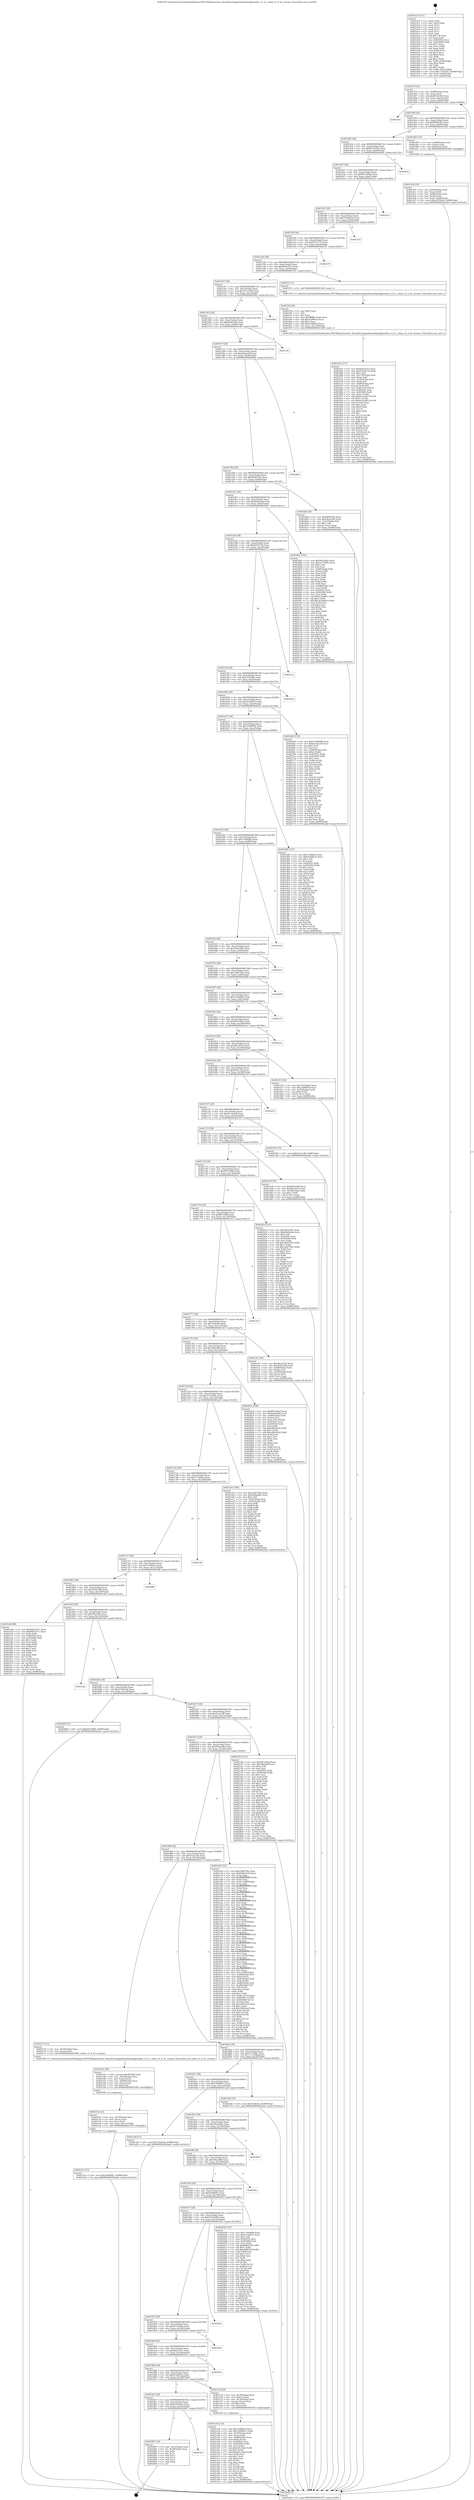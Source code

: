 digraph "0x401410" {
  label = "0x401410 (/mnt/c/Users/mathe/Desktop/tcc/POCII/binaries/extr_linuxdriversgpudrmamdamdgpusdma_v2_4.c_sdma_v2_4_rlc_resume_Final-ollvm.out::main(0))"
  labelloc = "t"
  node[shape=record]

  Entry [label="",width=0.3,height=0.3,shape=circle,fillcolor=black,style=filled]
  "0x40147f" [label="{
     0x40147f [32]\l
     | [instrs]\l
     &nbsp;&nbsp;0x40147f \<+6\>: mov -0x98(%rbp),%eax\l
     &nbsp;&nbsp;0x401485 \<+2\>: mov %eax,%ecx\l
     &nbsp;&nbsp;0x401487 \<+6\>: sub $0x843fc3d0,%ecx\l
     &nbsp;&nbsp;0x40148d \<+6\>: mov %eax,-0xac(%rbp)\l
     &nbsp;&nbsp;0x401493 \<+6\>: mov %ecx,-0xb0(%rbp)\l
     &nbsp;&nbsp;0x401499 \<+6\>: je 0000000000401d54 \<main+0x944\>\l
  }"]
  "0x401d54" [label="{
     0x401d54\l
  }", style=dashed]
  "0x40149f" [label="{
     0x40149f [28]\l
     | [instrs]\l
     &nbsp;&nbsp;0x40149f \<+5\>: jmp 00000000004014a4 \<main+0x94\>\l
     &nbsp;&nbsp;0x4014a4 \<+6\>: mov -0xac(%rbp),%eax\l
     &nbsp;&nbsp;0x4014aa \<+5\>: sub $0x869e93f2,%eax\l
     &nbsp;&nbsp;0x4014af \<+6\>: mov %eax,-0xb4(%rbp)\l
     &nbsp;&nbsp;0x4014b5 \<+6\>: je 0000000000401d05 \<main+0x8f5\>\l
  }"]
  Exit [label="",width=0.3,height=0.3,shape=circle,fillcolor=black,style=filled,peripheries=2]
  "0x401d05" [label="{
     0x401d05 [19]\l
     | [instrs]\l
     &nbsp;&nbsp;0x401d05 \<+7\>: mov -0x88(%rbp),%rax\l
     &nbsp;&nbsp;0x401d0c \<+3\>: mov (%rax),%rax\l
     &nbsp;&nbsp;0x401d0f \<+4\>: mov 0x8(%rax),%rdi\l
     &nbsp;&nbsp;0x401d13 \<+5\>: call 0000000000401060 \<atoi@plt\>\l
     | [calls]\l
     &nbsp;&nbsp;0x401060 \{1\} (unknown)\l
  }"]
  "0x4014bb" [label="{
     0x4014bb [28]\l
     | [instrs]\l
     &nbsp;&nbsp;0x4014bb \<+5\>: jmp 00000000004014c0 \<main+0xb0\>\l
     &nbsp;&nbsp;0x4014c0 \<+6\>: mov -0xac(%rbp),%eax\l
     &nbsp;&nbsp;0x4014c6 \<+5\>: sub $0x8814165b,%eax\l
     &nbsp;&nbsp;0x4014cb \<+6\>: mov %eax,-0xb8(%rbp)\l
     &nbsp;&nbsp;0x4014d1 \<+6\>: je 0000000000402642 \<main+0x1232\>\l
  }"]
  "0x4019c3" [label="{
     0x4019c3\l
  }", style=dashed]
  "0x402642" [label="{
     0x402642\l
  }", style=dashed]
  "0x4014d7" [label="{
     0x4014d7 [28]\l
     | [instrs]\l
     &nbsp;&nbsp;0x4014d7 \<+5\>: jmp 00000000004014dc \<main+0xcc\>\l
     &nbsp;&nbsp;0x4014dc \<+6\>: mov -0xac(%rbp),%eax\l
     &nbsp;&nbsp;0x4014e2 \<+5\>: sub $0x887c66ad,%eax\l
     &nbsp;&nbsp;0x4014e7 \<+6\>: mov %eax,-0xbc(%rbp)\l
     &nbsp;&nbsp;0x4014ed \<+6\>: je 0000000000402ac5 \<main+0x16b5\>\l
  }"]
  "0x402887" [label="{
     0x402887 [18]\l
     | [instrs]\l
     &nbsp;&nbsp;0x402887 \<+3\>: mov -0x2c(%rbp),%eax\l
     &nbsp;&nbsp;0x40288a \<+4\>: lea -0x28(%rbp),%rsp\l
     &nbsp;&nbsp;0x40288e \<+1\>: pop %rbx\l
     &nbsp;&nbsp;0x40288f \<+2\>: pop %r12\l
     &nbsp;&nbsp;0x402891 \<+2\>: pop %r13\l
     &nbsp;&nbsp;0x402893 \<+2\>: pop %r14\l
     &nbsp;&nbsp;0x402895 \<+2\>: pop %r15\l
     &nbsp;&nbsp;0x402897 \<+1\>: pop %rbp\l
     &nbsp;&nbsp;0x402898 \<+1\>: ret\l
  }"]
  "0x402ac5" [label="{
     0x402ac5\l
  }", style=dashed]
  "0x4014f3" [label="{
     0x4014f3 [28]\l
     | [instrs]\l
     &nbsp;&nbsp;0x4014f3 \<+5\>: jmp 00000000004014f8 \<main+0xe8\>\l
     &nbsp;&nbsp;0x4014f8 \<+6\>: mov -0xac(%rbp),%eax\l
     &nbsp;&nbsp;0x4014fe \<+5\>: sub $0x978ddb26,%eax\l
     &nbsp;&nbsp;0x401503 \<+6\>: mov %eax,-0xc0(%rbp)\l
     &nbsp;&nbsp;0x401509 \<+6\>: je 0000000000402314 \<main+0xf04\>\l
  }"]
  "0x4021b3" [label="{
     0x4021b3 [15]\l
     | [instrs]\l
     &nbsp;&nbsp;0x4021b3 \<+10\>: movl $0x5fe96091,-0x98(%rbp)\l
     &nbsp;&nbsp;0x4021bd \<+5\>: jmp 0000000000402add \<main+0x16cd\>\l
  }"]
  "0x402314" [label="{
     0x402314\l
  }", style=dashed]
  "0x40150f" [label="{
     0x40150f [28]\l
     | [instrs]\l
     &nbsp;&nbsp;0x40150f \<+5\>: jmp 0000000000401514 \<main+0x104\>\l
     &nbsp;&nbsp;0x401514 \<+6\>: mov -0xac(%rbp),%eax\l
     &nbsp;&nbsp;0x40151a \<+5\>: sub $0x97fc7c75,%eax\l
     &nbsp;&nbsp;0x40151f \<+6\>: mov %eax,-0xc4(%rbp)\l
     &nbsp;&nbsp;0x401525 \<+6\>: je 0000000000402347 \<main+0xf37\>\l
  }"]
  "0x40219e" [label="{
     0x40219e [21]\l
     | [instrs]\l
     &nbsp;&nbsp;0x40219e \<+4\>: mov -0x70(%rbp),%rcx\l
     &nbsp;&nbsp;0x4021a2 \<+3\>: mov (%rcx),%rcx\l
     &nbsp;&nbsp;0x4021a5 \<+3\>: mov %rcx,%rdi\l
     &nbsp;&nbsp;0x4021a8 \<+6\>: mov %eax,-0x17c(%rbp)\l
     &nbsp;&nbsp;0x4021ae \<+5\>: call 0000000000401030 \<free@plt\>\l
     | [calls]\l
     &nbsp;&nbsp;0x401030 \{1\} (unknown)\l
  }"]
  "0x402347" [label="{
     0x402347\l
  }", style=dashed]
  "0x40152b" [label="{
     0x40152b [28]\l
     | [instrs]\l
     &nbsp;&nbsp;0x40152b \<+5\>: jmp 0000000000401530 \<main+0x120\>\l
     &nbsp;&nbsp;0x401530 \<+6\>: mov -0xac(%rbp),%eax\l
     &nbsp;&nbsp;0x401536 \<+5\>: sub $0x994a327c,%eax\l
     &nbsp;&nbsp;0x40153b \<+6\>: mov %eax,-0xc8(%rbp)\l
     &nbsp;&nbsp;0x401541 \<+6\>: je 0000000000401f31 \<main+0xb21\>\l
  }"]
  "0x402181" [label="{
     0x402181 [29]\l
     | [instrs]\l
     &nbsp;&nbsp;0x402181 \<+10\>: movabs $0x4030d6,%rdi\l
     &nbsp;&nbsp;0x40218b \<+4\>: mov -0x60(%rbp),%rcx\l
     &nbsp;&nbsp;0x40218f \<+2\>: mov %eax,(%rcx)\l
     &nbsp;&nbsp;0x402191 \<+4\>: mov -0x60(%rbp),%rcx\l
     &nbsp;&nbsp;0x402195 \<+2\>: mov (%rcx),%esi\l
     &nbsp;&nbsp;0x402197 \<+2\>: mov $0x0,%al\l
     &nbsp;&nbsp;0x402199 \<+5\>: call 0000000000401040 \<printf@plt\>\l
     | [calls]\l
     &nbsp;&nbsp;0x401040 \{1\} (unknown)\l
  }"]
  "0x401f31" [label="{
     0x401f31 [5]\l
     | [instrs]\l
     &nbsp;&nbsp;0x401f31 \<+5\>: call 0000000000401160 \<next_i\>\l
     | [calls]\l
     &nbsp;&nbsp;0x401160 \{1\} (/mnt/c/Users/mathe/Desktop/tcc/POCII/binaries/extr_linuxdriversgpudrmamdamdgpusdma_v2_4.c_sdma_v2_4_rlc_resume_Final-ollvm.out::next_i)\l
  }"]
  "0x401547" [label="{
     0x401547 [28]\l
     | [instrs]\l
     &nbsp;&nbsp;0x401547 \<+5\>: jmp 000000000040154c \<main+0x13c\>\l
     &nbsp;&nbsp;0x40154c \<+6\>: mov -0xac(%rbp),%eax\l
     &nbsp;&nbsp;0x401552 \<+5\>: sub $0xa3113246,%eax\l
     &nbsp;&nbsp;0x401557 \<+6\>: mov %eax,-0xcc(%rbp)\l
     &nbsp;&nbsp;0x40155d \<+6\>: je 00000000004029bc \<main+0x15ac\>\l
  }"]
  "0x401f5e" [label="{
     0x401f5e [177]\l
     | [instrs]\l
     &nbsp;&nbsp;0x401f5e \<+5\>: mov $0x6a021dc1,%ecx\l
     &nbsp;&nbsp;0x401f63 \<+5\>: mov $0x415d0c2d,%edx\l
     &nbsp;&nbsp;0x401f68 \<+3\>: mov $0x1,%sil\l
     &nbsp;&nbsp;0x401f6b \<+6\>: mov -0x178(%rbp),%edi\l
     &nbsp;&nbsp;0x401f71 \<+3\>: imul %eax,%edi\l
     &nbsp;&nbsp;0x401f74 \<+4\>: mov -0x70(%rbp),%r8\l
     &nbsp;&nbsp;0x401f78 \<+3\>: mov (%r8),%r8\l
     &nbsp;&nbsp;0x401f7b \<+4\>: mov -0x68(%rbp),%r9\l
     &nbsp;&nbsp;0x401f7f \<+3\>: movslq (%r9),%r9\l
     &nbsp;&nbsp;0x401f82 \<+4\>: mov %edi,(%r8,%r9,4)\l
     &nbsp;&nbsp;0x401f86 \<+7\>: mov 0x40505c,%eax\l
     &nbsp;&nbsp;0x401f8d \<+7\>: mov 0x405060,%edi\l
     &nbsp;&nbsp;0x401f94 \<+3\>: mov %eax,%r10d\l
     &nbsp;&nbsp;0x401f97 \<+7\>: add $0x8cc3cd03,%r10d\l
     &nbsp;&nbsp;0x401f9e \<+4\>: sub $0x1,%r10d\l
     &nbsp;&nbsp;0x401fa2 \<+7\>: sub $0x8cc3cd03,%r10d\l
     &nbsp;&nbsp;0x401fa9 \<+4\>: imul %r10d,%eax\l
     &nbsp;&nbsp;0x401fad \<+3\>: and $0x1,%eax\l
     &nbsp;&nbsp;0x401fb0 \<+3\>: cmp $0x0,%eax\l
     &nbsp;&nbsp;0x401fb3 \<+4\>: sete %r11b\l
     &nbsp;&nbsp;0x401fb7 \<+3\>: cmp $0xa,%edi\l
     &nbsp;&nbsp;0x401fba \<+3\>: setl %bl\l
     &nbsp;&nbsp;0x401fbd \<+3\>: mov %r11b,%r14b\l
     &nbsp;&nbsp;0x401fc0 \<+4\>: xor $0xff,%r14b\l
     &nbsp;&nbsp;0x401fc4 \<+3\>: mov %bl,%r15b\l
     &nbsp;&nbsp;0x401fc7 \<+4\>: xor $0xff,%r15b\l
     &nbsp;&nbsp;0x401fcb \<+4\>: xor $0x1,%sil\l
     &nbsp;&nbsp;0x401fcf \<+3\>: mov %r14b,%r12b\l
     &nbsp;&nbsp;0x401fd2 \<+4\>: and $0xff,%r12b\l
     &nbsp;&nbsp;0x401fd6 \<+3\>: and %sil,%r11b\l
     &nbsp;&nbsp;0x401fd9 \<+3\>: mov %r15b,%r13b\l
     &nbsp;&nbsp;0x401fdc \<+4\>: and $0xff,%r13b\l
     &nbsp;&nbsp;0x401fe0 \<+3\>: and %sil,%bl\l
     &nbsp;&nbsp;0x401fe3 \<+3\>: or %r11b,%r12b\l
     &nbsp;&nbsp;0x401fe6 \<+3\>: or %bl,%r13b\l
     &nbsp;&nbsp;0x401fe9 \<+3\>: xor %r13b,%r12b\l
     &nbsp;&nbsp;0x401fec \<+3\>: or %r15b,%r14b\l
     &nbsp;&nbsp;0x401fef \<+4\>: xor $0xff,%r14b\l
     &nbsp;&nbsp;0x401ff3 \<+4\>: or $0x1,%sil\l
     &nbsp;&nbsp;0x401ff7 \<+3\>: and %sil,%r14b\l
     &nbsp;&nbsp;0x401ffa \<+3\>: or %r14b,%r12b\l
     &nbsp;&nbsp;0x401ffd \<+4\>: test $0x1,%r12b\l
     &nbsp;&nbsp;0x402001 \<+3\>: cmovne %edx,%ecx\l
     &nbsp;&nbsp;0x402004 \<+6\>: mov %ecx,-0x98(%rbp)\l
     &nbsp;&nbsp;0x40200a \<+5\>: jmp 0000000000402add \<main+0x16cd\>\l
  }"]
  "0x4029bc" [label="{
     0x4029bc\l
  }", style=dashed]
  "0x401563" [label="{
     0x401563 [28]\l
     | [instrs]\l
     &nbsp;&nbsp;0x401563 \<+5\>: jmp 0000000000401568 \<main+0x158\>\l
     &nbsp;&nbsp;0x401568 \<+6\>: mov -0xac(%rbp),%eax\l
     &nbsp;&nbsp;0x40156e \<+5\>: sub $0xa6a62cb6,%eax\l
     &nbsp;&nbsp;0x401573 \<+6\>: mov %eax,-0xd0(%rbp)\l
     &nbsp;&nbsp;0x401579 \<+6\>: je 0000000000401cf6 \<main+0x8e6\>\l
  }"]
  "0x401f36" [label="{
     0x401f36 [40]\l
     | [instrs]\l
     &nbsp;&nbsp;0x401f36 \<+5\>: mov $0x2,%ecx\l
     &nbsp;&nbsp;0x401f3b \<+1\>: cltd\l
     &nbsp;&nbsp;0x401f3c \<+2\>: idiv %ecx\l
     &nbsp;&nbsp;0x401f3e \<+6\>: imul $0xfffffffe,%edx,%ecx\l
     &nbsp;&nbsp;0x401f44 \<+6\>: sub $0x410f641d,%ecx\l
     &nbsp;&nbsp;0x401f4a \<+3\>: add $0x1,%ecx\l
     &nbsp;&nbsp;0x401f4d \<+6\>: add $0x410f641d,%ecx\l
     &nbsp;&nbsp;0x401f53 \<+6\>: mov %ecx,-0x178(%rbp)\l
     &nbsp;&nbsp;0x401f59 \<+5\>: call 0000000000401160 \<next_i\>\l
     | [calls]\l
     &nbsp;&nbsp;0x401160 \{1\} (/mnt/c/Users/mathe/Desktop/tcc/POCII/binaries/extr_linuxdriversgpudrmamdamdgpusdma_v2_4.c_sdma_v2_4_rlc_resume_Final-ollvm.out::next_i)\l
  }"]
  "0x401cf6" [label="{
     0x401cf6\l
  }", style=dashed]
  "0x40157f" [label="{
     0x40157f [28]\l
     | [instrs]\l
     &nbsp;&nbsp;0x40157f \<+5\>: jmp 0000000000401584 \<main+0x174\>\l
     &nbsp;&nbsp;0x401584 \<+6\>: mov -0xac(%rbp),%eax\l
     &nbsp;&nbsp;0x40158a \<+5\>: sub $0xaf2abca9,%eax\l
     &nbsp;&nbsp;0x40158f \<+6\>: mov %eax,-0xd4(%rbp)\l
     &nbsp;&nbsp;0x401595 \<+6\>: je 00000000004028de \<main+0x14ce\>\l
  }"]
  "0x401e36" [label="{
     0x401e36 [114]\l
     | [instrs]\l
     &nbsp;&nbsp;0x401e36 \<+5\>: mov $0x1c4f6ba3,%ecx\l
     &nbsp;&nbsp;0x401e3b \<+5\>: mov $0x5308b673,%edx\l
     &nbsp;&nbsp;0x401e40 \<+4\>: mov -0x70(%rbp),%rdi\l
     &nbsp;&nbsp;0x401e44 \<+3\>: mov %rax,(%rdi)\l
     &nbsp;&nbsp;0x401e47 \<+4\>: mov -0x68(%rbp),%rax\l
     &nbsp;&nbsp;0x401e4b \<+6\>: movl $0x0,(%rax)\l
     &nbsp;&nbsp;0x401e51 \<+7\>: mov 0x40505c,%esi\l
     &nbsp;&nbsp;0x401e58 \<+8\>: mov 0x405060,%r8d\l
     &nbsp;&nbsp;0x401e60 \<+3\>: mov %esi,%r9d\l
     &nbsp;&nbsp;0x401e63 \<+7\>: sub $0xeb5c19ad,%r9d\l
     &nbsp;&nbsp;0x401e6a \<+4\>: sub $0x1,%r9d\l
     &nbsp;&nbsp;0x401e6e \<+7\>: add $0xeb5c19ad,%r9d\l
     &nbsp;&nbsp;0x401e75 \<+4\>: imul %r9d,%esi\l
     &nbsp;&nbsp;0x401e79 \<+3\>: and $0x1,%esi\l
     &nbsp;&nbsp;0x401e7c \<+3\>: cmp $0x0,%esi\l
     &nbsp;&nbsp;0x401e7f \<+4\>: sete %r10b\l
     &nbsp;&nbsp;0x401e83 \<+4\>: cmp $0xa,%r8d\l
     &nbsp;&nbsp;0x401e87 \<+4\>: setl %r11b\l
     &nbsp;&nbsp;0x401e8b \<+3\>: mov %r10b,%bl\l
     &nbsp;&nbsp;0x401e8e \<+3\>: and %r11b,%bl\l
     &nbsp;&nbsp;0x401e91 \<+3\>: xor %r11b,%r10b\l
     &nbsp;&nbsp;0x401e94 \<+3\>: or %r10b,%bl\l
     &nbsp;&nbsp;0x401e97 \<+3\>: test $0x1,%bl\l
     &nbsp;&nbsp;0x401e9a \<+3\>: cmovne %edx,%ecx\l
     &nbsp;&nbsp;0x401e9d \<+6\>: mov %ecx,-0x98(%rbp)\l
     &nbsp;&nbsp;0x401ea3 \<+5\>: jmp 0000000000402add \<main+0x16cd\>\l
  }"]
  "0x4028de" [label="{
     0x4028de\l
  }", style=dashed]
  "0x40159b" [label="{
     0x40159b [28]\l
     | [instrs]\l
     &nbsp;&nbsp;0x40159b \<+5\>: jmp 00000000004015a0 \<main+0x190\>\l
     &nbsp;&nbsp;0x4015a0 \<+6\>: mov -0xac(%rbp),%eax\l
     &nbsp;&nbsp;0x4015a6 \<+5\>: sub $0xb6b02320,%eax\l
     &nbsp;&nbsp;0x4015ab \<+6\>: mov %eax,-0xd8(%rbp)\l
     &nbsp;&nbsp;0x4015b1 \<+6\>: je 0000000000401bb0 \<main+0x7a0\>\l
  }"]
  "0x4019a7" [label="{
     0x4019a7 [28]\l
     | [instrs]\l
     &nbsp;&nbsp;0x4019a7 \<+5\>: jmp 00000000004019ac \<main+0x59c\>\l
     &nbsp;&nbsp;0x4019ac \<+6\>: mov -0xac(%rbp),%eax\l
     &nbsp;&nbsp;0x4019b2 \<+5\>: sub $0x6ed50ade,%eax\l
     &nbsp;&nbsp;0x4019b7 \<+6\>: mov %eax,-0x16c(%rbp)\l
     &nbsp;&nbsp;0x4019bd \<+6\>: je 0000000000402887 \<main+0x1477\>\l
  }"]
  "0x401bb0" [label="{
     0x401bb0 [30]\l
     | [instrs]\l
     &nbsp;&nbsp;0x401bb0 \<+5\>: mov $0x869e93f2,%eax\l
     &nbsp;&nbsp;0x401bb5 \<+5\>: mov $0xc8ea1085,%ecx\l
     &nbsp;&nbsp;0x401bba \<+3\>: mov -0x31(%rbp),%dl\l
     &nbsp;&nbsp;0x401bbd \<+3\>: test $0x1,%dl\l
     &nbsp;&nbsp;0x401bc0 \<+3\>: cmovne %ecx,%eax\l
     &nbsp;&nbsp;0x401bc3 \<+6\>: mov %eax,-0x98(%rbp)\l
     &nbsp;&nbsp;0x401bc9 \<+5\>: jmp 0000000000402add \<main+0x16cd\>\l
  }"]
  "0x4015b7" [label="{
     0x4015b7 [28]\l
     | [instrs]\l
     &nbsp;&nbsp;0x4015b7 \<+5\>: jmp 00000000004015bc \<main+0x1ac\>\l
     &nbsp;&nbsp;0x4015bc \<+6\>: mov -0xac(%rbp),%eax\l
     &nbsp;&nbsp;0x4015c2 \<+5\>: sub $0xbb40aeda,%eax\l
     &nbsp;&nbsp;0x4015c7 \<+6\>: mov %eax,-0xdc(%rbp)\l
     &nbsp;&nbsp;0x4015cd \<+6\>: je 00000000004020b1 \<main+0xca1\>\l
  }"]
  "0x401e19" [label="{
     0x401e19 [29]\l
     | [instrs]\l
     &nbsp;&nbsp;0x401e19 \<+4\>: mov -0x78(%rbp),%rax\l
     &nbsp;&nbsp;0x401e1d \<+6\>: movl $0x1,(%rax)\l
     &nbsp;&nbsp;0x401e23 \<+4\>: mov -0x78(%rbp),%rax\l
     &nbsp;&nbsp;0x401e27 \<+3\>: movslq (%rax),%rax\l
     &nbsp;&nbsp;0x401e2a \<+4\>: shl $0x2,%rax\l
     &nbsp;&nbsp;0x401e2e \<+3\>: mov %rax,%rdi\l
     &nbsp;&nbsp;0x401e31 \<+5\>: call 0000000000401050 \<malloc@plt\>\l
     | [calls]\l
     &nbsp;&nbsp;0x401050 \{1\} (unknown)\l
  }"]
  "0x4020b1" [label="{
     0x4020b1 [181]\l
     | [instrs]\l
     &nbsp;&nbsp;0x4020b1 \<+5\>: mov $0x56e2efbe,%eax\l
     &nbsp;&nbsp;0x4020b6 \<+5\>: mov $0x51c74d9e,%ecx\l
     &nbsp;&nbsp;0x4020bb \<+2\>: mov $0x1,%dl\l
     &nbsp;&nbsp;0x4020bd \<+2\>: xor %esi,%esi\l
     &nbsp;&nbsp;0x4020bf \<+4\>: mov -0x68(%rbp),%rdi\l
     &nbsp;&nbsp;0x4020c3 \<+3\>: mov (%rdi),%r8d\l
     &nbsp;&nbsp;0x4020c6 \<+3\>: mov %esi,%r9d\l
     &nbsp;&nbsp;0x4020c9 \<+3\>: sub %r8d,%r9d\l
     &nbsp;&nbsp;0x4020cc \<+3\>: mov %esi,%r8d\l
     &nbsp;&nbsp;0x4020cf \<+4\>: sub $0x1,%r8d\l
     &nbsp;&nbsp;0x4020d3 \<+3\>: add %r8d,%r9d\l
     &nbsp;&nbsp;0x4020d6 \<+3\>: sub %r9d,%esi\l
     &nbsp;&nbsp;0x4020d9 \<+4\>: mov -0x68(%rbp),%rdi\l
     &nbsp;&nbsp;0x4020dd \<+2\>: mov %esi,(%rdi)\l
     &nbsp;&nbsp;0x4020df \<+7\>: mov 0x40505c,%esi\l
     &nbsp;&nbsp;0x4020e6 \<+8\>: mov 0x405060,%r8d\l
     &nbsp;&nbsp;0x4020ee \<+3\>: mov %esi,%r9d\l
     &nbsp;&nbsp;0x4020f1 \<+7\>: sub $0x5e34d843,%r9d\l
     &nbsp;&nbsp;0x4020f8 \<+4\>: sub $0x1,%r9d\l
     &nbsp;&nbsp;0x4020fc \<+7\>: add $0x5e34d843,%r9d\l
     &nbsp;&nbsp;0x402103 \<+4\>: imul %r9d,%esi\l
     &nbsp;&nbsp;0x402107 \<+3\>: and $0x1,%esi\l
     &nbsp;&nbsp;0x40210a \<+3\>: cmp $0x0,%esi\l
     &nbsp;&nbsp;0x40210d \<+4\>: sete %r10b\l
     &nbsp;&nbsp;0x402111 \<+4\>: cmp $0xa,%r8d\l
     &nbsp;&nbsp;0x402115 \<+4\>: setl %r11b\l
     &nbsp;&nbsp;0x402119 \<+3\>: mov %r10b,%bl\l
     &nbsp;&nbsp;0x40211c \<+3\>: xor $0xff,%bl\l
     &nbsp;&nbsp;0x40211f \<+3\>: mov %r11b,%r14b\l
     &nbsp;&nbsp;0x402122 \<+4\>: xor $0xff,%r14b\l
     &nbsp;&nbsp;0x402126 \<+3\>: xor $0x0,%dl\l
     &nbsp;&nbsp;0x402129 \<+3\>: mov %bl,%r15b\l
     &nbsp;&nbsp;0x40212c \<+4\>: and $0x0,%r15b\l
     &nbsp;&nbsp;0x402130 \<+3\>: and %dl,%r10b\l
     &nbsp;&nbsp;0x402133 \<+3\>: mov %r14b,%r12b\l
     &nbsp;&nbsp;0x402136 \<+4\>: and $0x0,%r12b\l
     &nbsp;&nbsp;0x40213a \<+3\>: and %dl,%r11b\l
     &nbsp;&nbsp;0x40213d \<+3\>: or %r10b,%r15b\l
     &nbsp;&nbsp;0x402140 \<+3\>: or %r11b,%r12b\l
     &nbsp;&nbsp;0x402143 \<+3\>: xor %r12b,%r15b\l
     &nbsp;&nbsp;0x402146 \<+3\>: or %r14b,%bl\l
     &nbsp;&nbsp;0x402149 \<+3\>: xor $0xff,%bl\l
     &nbsp;&nbsp;0x40214c \<+3\>: or $0x0,%dl\l
     &nbsp;&nbsp;0x40214f \<+2\>: and %dl,%bl\l
     &nbsp;&nbsp;0x402151 \<+3\>: or %bl,%r15b\l
     &nbsp;&nbsp;0x402154 \<+4\>: test $0x1,%r15b\l
     &nbsp;&nbsp;0x402158 \<+3\>: cmovne %ecx,%eax\l
     &nbsp;&nbsp;0x40215b \<+6\>: mov %eax,-0x98(%rbp)\l
     &nbsp;&nbsp;0x402161 \<+5\>: jmp 0000000000402add \<main+0x16cd\>\l
  }"]
  "0x4015d3" [label="{
     0x4015d3 [28]\l
     | [instrs]\l
     &nbsp;&nbsp;0x4015d3 \<+5\>: jmp 00000000004015d8 \<main+0x1c8\>\l
     &nbsp;&nbsp;0x4015d8 \<+6\>: mov -0xac(%rbp),%eax\l
     &nbsp;&nbsp;0x4015de \<+5\>: sub $0xbf3c075d,%eax\l
     &nbsp;&nbsp;0x4015e3 \<+6\>: mov %eax,-0xe0(%rbp)\l
     &nbsp;&nbsp;0x4015e9 \<+6\>: je 00000000004021c2 \<main+0xdb2\>\l
  }"]
  "0x40198b" [label="{
     0x40198b [28]\l
     | [instrs]\l
     &nbsp;&nbsp;0x40198b \<+5\>: jmp 0000000000401990 \<main+0x580\>\l
     &nbsp;&nbsp;0x401990 \<+6\>: mov -0xac(%rbp),%eax\l
     &nbsp;&nbsp;0x401996 \<+5\>: sub $0x6c5b851d,%eax\l
     &nbsp;&nbsp;0x40199b \<+6\>: mov %eax,-0x168(%rbp)\l
     &nbsp;&nbsp;0x4019a1 \<+6\>: je 0000000000401e19 \<main+0xa09\>\l
  }"]
  "0x4021c2" [label="{
     0x4021c2\l
  }", style=dashed]
  "0x4015ef" [label="{
     0x4015ef [28]\l
     | [instrs]\l
     &nbsp;&nbsp;0x4015ef \<+5\>: jmp 00000000004015f4 \<main+0x1e4\>\l
     &nbsp;&nbsp;0x4015f4 \<+6\>: mov -0xac(%rbp),%eax\l
     &nbsp;&nbsp;0x4015fa \<+5\>: sub $0xc2f18d8c,%eax\l
     &nbsp;&nbsp;0x4015ff \<+6\>: mov %eax,-0xe4(%rbp)\l
     &nbsp;&nbsp;0x401605 \<+6\>: je 0000000000402624 \<main+0x1214\>\l
  }"]
  "0x40293c" [label="{
     0x40293c\l
  }", style=dashed]
  "0x402624" [label="{
     0x402624\l
  }", style=dashed]
  "0x40160b" [label="{
     0x40160b [28]\l
     | [instrs]\l
     &nbsp;&nbsp;0x40160b \<+5\>: jmp 0000000000401610 \<main+0x200\>\l
     &nbsp;&nbsp;0x401610 \<+6\>: mov -0xac(%rbp),%eax\l
     &nbsp;&nbsp;0x401616 \<+5\>: sub $0xc41ad073,%eax\l
     &nbsp;&nbsp;0x40161b \<+6\>: mov %eax,-0xe8(%rbp)\l
     &nbsp;&nbsp;0x401621 \<+6\>: je 00000000004026e9 \<main+0x12d9\>\l
  }"]
  "0x40196f" [label="{
     0x40196f [28]\l
     | [instrs]\l
     &nbsp;&nbsp;0x40196f \<+5\>: jmp 0000000000401974 \<main+0x564\>\l
     &nbsp;&nbsp;0x401974 \<+6\>: mov -0xac(%rbp),%eax\l
     &nbsp;&nbsp;0x40197a \<+5\>: sub $0x6a021dc1,%eax\l
     &nbsp;&nbsp;0x40197f \<+6\>: mov %eax,-0x164(%rbp)\l
     &nbsp;&nbsp;0x401985 \<+6\>: je 000000000040293c \<main+0x152c\>\l
  }"]
  "0x4026e9" [label="{
     0x4026e9 [154]\l
     | [instrs]\l
     &nbsp;&nbsp;0x4026e9 \<+5\>: mov $0xc7eb6b88,%eax\l
     &nbsp;&nbsp;0x4026ee \<+5\>: mov $0xde13aa38,%ecx\l
     &nbsp;&nbsp;0x4026f3 \<+2\>: mov $0x1,%dl\l
     &nbsp;&nbsp;0x4026f5 \<+2\>: xor %esi,%esi\l
     &nbsp;&nbsp;0x4026f7 \<+7\>: mov -0x90(%rbp),%rdi\l
     &nbsp;&nbsp;0x4026fe \<+6\>: movl $0x0,(%rdi)\l
     &nbsp;&nbsp;0x402704 \<+8\>: mov 0x40505c,%r8d\l
     &nbsp;&nbsp;0x40270c \<+8\>: mov 0x405060,%r9d\l
     &nbsp;&nbsp;0x402714 \<+3\>: sub $0x1,%esi\l
     &nbsp;&nbsp;0x402717 \<+3\>: mov %r8d,%r10d\l
     &nbsp;&nbsp;0x40271a \<+3\>: add %esi,%r10d\l
     &nbsp;&nbsp;0x40271d \<+4\>: imul %r10d,%r8d\l
     &nbsp;&nbsp;0x402721 \<+4\>: and $0x1,%r8d\l
     &nbsp;&nbsp;0x402725 \<+4\>: cmp $0x0,%r8d\l
     &nbsp;&nbsp;0x402729 \<+4\>: sete %r11b\l
     &nbsp;&nbsp;0x40272d \<+4\>: cmp $0xa,%r9d\l
     &nbsp;&nbsp;0x402731 \<+3\>: setl %bl\l
     &nbsp;&nbsp;0x402734 \<+3\>: mov %r11b,%r14b\l
     &nbsp;&nbsp;0x402737 \<+4\>: xor $0xff,%r14b\l
     &nbsp;&nbsp;0x40273b \<+3\>: mov %bl,%r15b\l
     &nbsp;&nbsp;0x40273e \<+4\>: xor $0xff,%r15b\l
     &nbsp;&nbsp;0x402742 \<+3\>: xor $0x0,%dl\l
     &nbsp;&nbsp;0x402745 \<+3\>: mov %r14b,%r12b\l
     &nbsp;&nbsp;0x402748 \<+4\>: and $0x0,%r12b\l
     &nbsp;&nbsp;0x40274c \<+3\>: and %dl,%r11b\l
     &nbsp;&nbsp;0x40274f \<+3\>: mov %r15b,%r13b\l
     &nbsp;&nbsp;0x402752 \<+4\>: and $0x0,%r13b\l
     &nbsp;&nbsp;0x402756 \<+2\>: and %dl,%bl\l
     &nbsp;&nbsp;0x402758 \<+3\>: or %r11b,%r12b\l
     &nbsp;&nbsp;0x40275b \<+3\>: or %bl,%r13b\l
     &nbsp;&nbsp;0x40275e \<+3\>: xor %r13b,%r12b\l
     &nbsp;&nbsp;0x402761 \<+3\>: or %r15b,%r14b\l
     &nbsp;&nbsp;0x402764 \<+4\>: xor $0xff,%r14b\l
     &nbsp;&nbsp;0x402768 \<+3\>: or $0x0,%dl\l
     &nbsp;&nbsp;0x40276b \<+3\>: and %dl,%r14b\l
     &nbsp;&nbsp;0x40276e \<+3\>: or %r14b,%r12b\l
     &nbsp;&nbsp;0x402771 \<+4\>: test $0x1,%r12b\l
     &nbsp;&nbsp;0x402775 \<+3\>: cmovne %ecx,%eax\l
     &nbsp;&nbsp;0x402778 \<+6\>: mov %eax,-0x98(%rbp)\l
     &nbsp;&nbsp;0x40277e \<+5\>: jmp 0000000000402add \<main+0x16cd\>\l
  }"]
  "0x401627" [label="{
     0x401627 [28]\l
     | [instrs]\l
     &nbsp;&nbsp;0x401627 \<+5\>: jmp 000000000040162c \<main+0x21c\>\l
     &nbsp;&nbsp;0x40162c \<+6\>: mov -0xac(%rbp),%eax\l
     &nbsp;&nbsp;0x401632 \<+5\>: sub $0xc5566958,%eax\l
     &nbsp;&nbsp;0x401637 \<+6\>: mov %eax,-0xec(%rbp)\l
     &nbsp;&nbsp;0x40163d \<+6\>: je 0000000000401d90 \<main+0x980\>\l
  }"]
  "0x402483" [label="{
     0x402483\l
  }", style=dashed]
  "0x401d90" [label="{
     0x401d90 [137]\l
     | [instrs]\l
     &nbsp;&nbsp;0x401d90 \<+5\>: mov $0x1c4f6ba3,%eax\l
     &nbsp;&nbsp;0x401d95 \<+5\>: mov $0x6c5b851d,%ecx\l
     &nbsp;&nbsp;0x401d9a \<+2\>: mov $0x1,%dl\l
     &nbsp;&nbsp;0x401d9c \<+2\>: xor %esi,%esi\l
     &nbsp;&nbsp;0x401d9e \<+7\>: mov 0x40505c,%edi\l
     &nbsp;&nbsp;0x401da5 \<+8\>: mov 0x405060,%r8d\l
     &nbsp;&nbsp;0x401dad \<+3\>: sub $0x1,%esi\l
     &nbsp;&nbsp;0x401db0 \<+3\>: mov %edi,%r9d\l
     &nbsp;&nbsp;0x401db3 \<+3\>: add %esi,%r9d\l
     &nbsp;&nbsp;0x401db6 \<+4\>: imul %r9d,%edi\l
     &nbsp;&nbsp;0x401dba \<+3\>: and $0x1,%edi\l
     &nbsp;&nbsp;0x401dbd \<+3\>: cmp $0x0,%edi\l
     &nbsp;&nbsp;0x401dc0 \<+4\>: sete %r10b\l
     &nbsp;&nbsp;0x401dc4 \<+4\>: cmp $0xa,%r8d\l
     &nbsp;&nbsp;0x401dc8 \<+4\>: setl %r11b\l
     &nbsp;&nbsp;0x401dcc \<+3\>: mov %r10b,%bl\l
     &nbsp;&nbsp;0x401dcf \<+3\>: xor $0xff,%bl\l
     &nbsp;&nbsp;0x401dd2 \<+3\>: mov %r11b,%r14b\l
     &nbsp;&nbsp;0x401dd5 \<+4\>: xor $0xff,%r14b\l
     &nbsp;&nbsp;0x401dd9 \<+3\>: xor $0x0,%dl\l
     &nbsp;&nbsp;0x401ddc \<+3\>: mov %bl,%r15b\l
     &nbsp;&nbsp;0x401ddf \<+4\>: and $0x0,%r15b\l
     &nbsp;&nbsp;0x401de3 \<+3\>: and %dl,%r10b\l
     &nbsp;&nbsp;0x401de6 \<+3\>: mov %r14b,%r12b\l
     &nbsp;&nbsp;0x401de9 \<+4\>: and $0x0,%r12b\l
     &nbsp;&nbsp;0x401ded \<+3\>: and %dl,%r11b\l
     &nbsp;&nbsp;0x401df0 \<+3\>: or %r10b,%r15b\l
     &nbsp;&nbsp;0x401df3 \<+3\>: or %r11b,%r12b\l
     &nbsp;&nbsp;0x401df6 \<+3\>: xor %r12b,%r15b\l
     &nbsp;&nbsp;0x401df9 \<+3\>: or %r14b,%bl\l
     &nbsp;&nbsp;0x401dfc \<+3\>: xor $0xff,%bl\l
     &nbsp;&nbsp;0x401dff \<+3\>: or $0x0,%dl\l
     &nbsp;&nbsp;0x401e02 \<+2\>: and %dl,%bl\l
     &nbsp;&nbsp;0x401e04 \<+3\>: or %bl,%r15b\l
     &nbsp;&nbsp;0x401e07 \<+4\>: test $0x1,%r15b\l
     &nbsp;&nbsp;0x401e0b \<+3\>: cmovne %ecx,%eax\l
     &nbsp;&nbsp;0x401e0e \<+6\>: mov %eax,-0x98(%rbp)\l
     &nbsp;&nbsp;0x401e14 \<+5\>: jmp 0000000000402add \<main+0x16cd\>\l
  }"]
  "0x401643" [label="{
     0x401643 [28]\l
     | [instrs]\l
     &nbsp;&nbsp;0x401643 \<+5\>: jmp 0000000000401648 \<main+0x238\>\l
     &nbsp;&nbsp;0x401648 \<+6\>: mov -0xac(%rbp),%eax\l
     &nbsp;&nbsp;0x40164e \<+5\>: sub $0xc7eb6b88,%eax\l
     &nbsp;&nbsp;0x401653 \<+6\>: mov %eax,-0xf0(%rbp)\l
     &nbsp;&nbsp;0x401659 \<+6\>: je 0000000000402aa9 \<main+0x1699\>\l
  }"]
  "0x401953" [label="{
     0x401953 [28]\l
     | [instrs]\l
     &nbsp;&nbsp;0x401953 \<+5\>: jmp 0000000000401958 \<main+0x548\>\l
     &nbsp;&nbsp;0x401958 \<+6\>: mov -0xac(%rbp),%eax\l
     &nbsp;&nbsp;0x40195e \<+5\>: sub $0x6237be40,%eax\l
     &nbsp;&nbsp;0x401963 \<+6\>: mov %eax,-0x160(%rbp)\l
     &nbsp;&nbsp;0x401969 \<+6\>: je 0000000000402483 \<main+0x1073\>\l
  }"]
  "0x402aa9" [label="{
     0x402aa9\l
  }", style=dashed]
  "0x40165f" [label="{
     0x40165f [28]\l
     | [instrs]\l
     &nbsp;&nbsp;0x40165f \<+5\>: jmp 0000000000401664 \<main+0x254\>\l
     &nbsp;&nbsp;0x401664 \<+6\>: mov -0xac(%rbp),%eax\l
     &nbsp;&nbsp;0x40166a \<+5\>: sub $0xc8ea1085,%eax\l
     &nbsp;&nbsp;0x40166f \<+6\>: mov %eax,-0xf4(%rbp)\l
     &nbsp;&nbsp;0x401675 \<+6\>: je 0000000000401bce \<main+0x7be\>\l
  }"]
  "0x402492" [label="{
     0x402492\l
  }", style=dashed]
  "0x401bce" [label="{
     0x401bce\l
  }", style=dashed]
  "0x40167b" [label="{
     0x40167b [28]\l
     | [instrs]\l
     &nbsp;&nbsp;0x40167b \<+5\>: jmp 0000000000401680 \<main+0x270\>\l
     &nbsp;&nbsp;0x401680 \<+6\>: mov -0xac(%rbp),%eax\l
     &nbsp;&nbsp;0x401686 \<+5\>: sub $0xcdd6756e,%eax\l
     &nbsp;&nbsp;0x40168b \<+6\>: mov %eax,-0xf8(%rbp)\l
     &nbsp;&nbsp;0x401691 \<+6\>: je 0000000000402899 \<main+0x1489\>\l
  }"]
  "0x401937" [label="{
     0x401937 [28]\l
     | [instrs]\l
     &nbsp;&nbsp;0x401937 \<+5\>: jmp 000000000040193c \<main+0x52c\>\l
     &nbsp;&nbsp;0x40193c \<+6\>: mov -0xac(%rbp),%eax\l
     &nbsp;&nbsp;0x401942 \<+5\>: sub $0x61834286,%eax\l
     &nbsp;&nbsp;0x401947 \<+6\>: mov %eax,-0x15c(%rbp)\l
     &nbsp;&nbsp;0x40194d \<+6\>: je 0000000000402492 \<main+0x1082\>\l
  }"]
  "0x402899" [label="{
     0x402899\l
  }", style=dashed]
  "0x401697" [label="{
     0x401697 [28]\l
     | [instrs]\l
     &nbsp;&nbsp;0x401697 \<+5\>: jmp 000000000040169c \<main+0x28c\>\l
     &nbsp;&nbsp;0x40169c \<+6\>: mov -0xac(%rbp),%eax\l
     &nbsp;&nbsp;0x4016a2 \<+5\>: sub $0xce4e4864,%eax\l
     &nbsp;&nbsp;0x4016a7 \<+6\>: mov %eax,-0xfc(%rbp)\l
     &nbsp;&nbsp;0x4016ad \<+6\>: je 0000000000401c57 \<main+0x847\>\l
  }"]
  "0x402656" [label="{
     0x402656 [147]\l
     | [instrs]\l
     &nbsp;&nbsp;0x402656 \<+5\>: mov $0xc7eb6b88,%eax\l
     &nbsp;&nbsp;0x40265b \<+5\>: mov $0xc41ad073,%ecx\l
     &nbsp;&nbsp;0x402660 \<+2\>: mov $0x1,%dl\l
     &nbsp;&nbsp;0x402662 \<+7\>: mov 0x40505c,%esi\l
     &nbsp;&nbsp;0x402669 \<+7\>: mov 0x405060,%edi\l
     &nbsp;&nbsp;0x402670 \<+3\>: mov %esi,%r8d\l
     &nbsp;&nbsp;0x402673 \<+7\>: sub $0xd6fb01fd,%r8d\l
     &nbsp;&nbsp;0x40267a \<+4\>: sub $0x1,%r8d\l
     &nbsp;&nbsp;0x40267e \<+7\>: add $0xd6fb01fd,%r8d\l
     &nbsp;&nbsp;0x402685 \<+4\>: imul %r8d,%esi\l
     &nbsp;&nbsp;0x402689 \<+3\>: and $0x1,%esi\l
     &nbsp;&nbsp;0x40268c \<+3\>: cmp $0x0,%esi\l
     &nbsp;&nbsp;0x40268f \<+4\>: sete %r9b\l
     &nbsp;&nbsp;0x402693 \<+3\>: cmp $0xa,%edi\l
     &nbsp;&nbsp;0x402696 \<+4\>: setl %r10b\l
     &nbsp;&nbsp;0x40269a \<+3\>: mov %r9b,%r11b\l
     &nbsp;&nbsp;0x40269d \<+4\>: xor $0xff,%r11b\l
     &nbsp;&nbsp;0x4026a1 \<+3\>: mov %r10b,%bl\l
     &nbsp;&nbsp;0x4026a4 \<+3\>: xor $0xff,%bl\l
     &nbsp;&nbsp;0x4026a7 \<+3\>: xor $0x0,%dl\l
     &nbsp;&nbsp;0x4026aa \<+3\>: mov %r11b,%r14b\l
     &nbsp;&nbsp;0x4026ad \<+4\>: and $0x0,%r14b\l
     &nbsp;&nbsp;0x4026b1 \<+3\>: and %dl,%r9b\l
     &nbsp;&nbsp;0x4026b4 \<+3\>: mov %bl,%r15b\l
     &nbsp;&nbsp;0x4026b7 \<+4\>: and $0x0,%r15b\l
     &nbsp;&nbsp;0x4026bb \<+3\>: and %dl,%r10b\l
     &nbsp;&nbsp;0x4026be \<+3\>: or %r9b,%r14b\l
     &nbsp;&nbsp;0x4026c1 \<+3\>: or %r10b,%r15b\l
     &nbsp;&nbsp;0x4026c4 \<+3\>: xor %r15b,%r14b\l
     &nbsp;&nbsp;0x4026c7 \<+3\>: or %bl,%r11b\l
     &nbsp;&nbsp;0x4026ca \<+4\>: xor $0xff,%r11b\l
     &nbsp;&nbsp;0x4026ce \<+3\>: or $0x0,%dl\l
     &nbsp;&nbsp;0x4026d1 \<+3\>: and %dl,%r11b\l
     &nbsp;&nbsp;0x4026d4 \<+3\>: or %r11b,%r14b\l
     &nbsp;&nbsp;0x4026d7 \<+4\>: test $0x1,%r14b\l
     &nbsp;&nbsp;0x4026db \<+3\>: cmovne %ecx,%eax\l
     &nbsp;&nbsp;0x4026de \<+6\>: mov %eax,-0x98(%rbp)\l
     &nbsp;&nbsp;0x4026e4 \<+5\>: jmp 0000000000402add \<main+0x16cd\>\l
  }"]
  "0x401c57" [label="{
     0x401c57\l
  }", style=dashed]
  "0x4016b3" [label="{
     0x4016b3 [28]\l
     | [instrs]\l
     &nbsp;&nbsp;0x4016b3 \<+5\>: jmp 00000000004016b8 \<main+0x2a8\>\l
     &nbsp;&nbsp;0x4016b8 \<+6\>: mov -0xac(%rbp),%eax\l
     &nbsp;&nbsp;0x4016be \<+5\>: sub $0xd3613003,%eax\l
     &nbsp;&nbsp;0x4016c3 \<+6\>: mov %eax,-0x100(%rbp)\l
     &nbsp;&nbsp;0x4016c9 \<+6\>: je 0000000000402a5c \<main+0x164c\>\l
  }"]
  "0x40191b" [label="{
     0x40191b [28]\l
     | [instrs]\l
     &nbsp;&nbsp;0x40191b \<+5\>: jmp 0000000000401920 \<main+0x510\>\l
     &nbsp;&nbsp;0x401920 \<+6\>: mov -0xac(%rbp),%eax\l
     &nbsp;&nbsp;0x401926 \<+5\>: sub $0x5fe96091,%eax\l
     &nbsp;&nbsp;0x40192b \<+6\>: mov %eax,-0x158(%rbp)\l
     &nbsp;&nbsp;0x401931 \<+6\>: je 0000000000402656 \<main+0x1246\>\l
  }"]
  "0x402a5c" [label="{
     0x402a5c\l
  }", style=dashed]
  "0x4016cf" [label="{
     0x4016cf [28]\l
     | [instrs]\l
     &nbsp;&nbsp;0x4016cf \<+5\>: jmp 00000000004016d4 \<main+0x2c4\>\l
     &nbsp;&nbsp;0x4016d4 \<+6\>: mov -0xac(%rbp),%eax\l
     &nbsp;&nbsp;0x4016da \<+5\>: sub $0xd6ccf225,%eax\l
     &nbsp;&nbsp;0x4016df \<+6\>: mov %eax,-0x104(%rbp)\l
     &nbsp;&nbsp;0x4016e5 \<+6\>: je 0000000000401d72 \<main+0x962\>\l
  }"]
  "0x4024bc" [label="{
     0x4024bc\l
  }", style=dashed]
  "0x401d72" [label="{
     0x401d72 [30]\l
     | [instrs]\l
     &nbsp;&nbsp;0x401d72 \<+5\>: mov $0x72b59ded,%eax\l
     &nbsp;&nbsp;0x401d77 \<+5\>: mov $0xc5566958,%ecx\l
     &nbsp;&nbsp;0x401d7c \<+3\>: mov -0x30(%rbp),%edx\l
     &nbsp;&nbsp;0x401d7f \<+3\>: cmp $0x0,%edx\l
     &nbsp;&nbsp;0x401d82 \<+3\>: cmove %ecx,%eax\l
     &nbsp;&nbsp;0x401d85 \<+6\>: mov %eax,-0x98(%rbp)\l
     &nbsp;&nbsp;0x401d8b \<+5\>: jmp 0000000000402add \<main+0x16cd\>\l
  }"]
  "0x4016eb" [label="{
     0x4016eb [28]\l
     | [instrs]\l
     &nbsp;&nbsp;0x4016eb \<+5\>: jmp 00000000004016f0 \<main+0x2e0\>\l
     &nbsp;&nbsp;0x4016f0 \<+6\>: mov -0xac(%rbp),%eax\l
     &nbsp;&nbsp;0x4016f6 \<+5\>: sub $0xdc81141f,%eax\l
     &nbsp;&nbsp;0x4016fb \<+6\>: mov %eax,-0x108(%rbp)\l
     &nbsp;&nbsp;0x401701 \<+6\>: je 0000000000402255 \<main+0xe45\>\l
  }"]
  "0x4018ff" [label="{
     0x4018ff [28]\l
     | [instrs]\l
     &nbsp;&nbsp;0x4018ff \<+5\>: jmp 0000000000401904 \<main+0x4f4\>\l
     &nbsp;&nbsp;0x401904 \<+6\>: mov -0xac(%rbp),%eax\l
     &nbsp;&nbsp;0x40190a \<+5\>: sub $0x584ce080,%eax\l
     &nbsp;&nbsp;0x40190f \<+6\>: mov %eax,-0x154(%rbp)\l
     &nbsp;&nbsp;0x401915 \<+6\>: je 00000000004024bc \<main+0x10ac\>\l
  }"]
  "0x402255" [label="{
     0x402255\l
  }", style=dashed]
  "0x401707" [label="{
     0x401707 [28]\l
     | [instrs]\l
     &nbsp;&nbsp;0x401707 \<+5\>: jmp 000000000040170c \<main+0x2fc\>\l
     &nbsp;&nbsp;0x40170c \<+6\>: mov -0xac(%rbp),%eax\l
     &nbsp;&nbsp;0x401712 \<+5\>: sub $0xde13aa38,%eax\l
     &nbsp;&nbsp;0x401717 \<+6\>: mov %eax,-0x10c(%rbp)\l
     &nbsp;&nbsp;0x40171d \<+6\>: je 0000000000402783 \<main+0x1373\>\l
  }"]
  "0x402992" [label="{
     0x402992\l
  }", style=dashed]
  "0x402783" [label="{
     0x402783 [15]\l
     | [instrs]\l
     &nbsp;&nbsp;0x402783 \<+10\>: movl $0x43ca12ff,-0x98(%rbp)\l
     &nbsp;&nbsp;0x40278d \<+5\>: jmp 0000000000402add \<main+0x16cd\>\l
  }"]
  "0x401723" [label="{
     0x401723 [28]\l
     | [instrs]\l
     &nbsp;&nbsp;0x401723 \<+5\>: jmp 0000000000401728 \<main+0x318\>\l
     &nbsp;&nbsp;0x401728 \<+6\>: mov -0xac(%rbp),%eax\l
     &nbsp;&nbsp;0x40172e \<+5\>: sub $0xe3f55b54,%eax\l
     &nbsp;&nbsp;0x401733 \<+6\>: mov %eax,-0x110(%rbp)\l
     &nbsp;&nbsp;0x401739 \<+6\>: je 0000000000401d36 \<main+0x926\>\l
  }"]
  "0x4018e3" [label="{
     0x4018e3 [28]\l
     | [instrs]\l
     &nbsp;&nbsp;0x4018e3 \<+5\>: jmp 00000000004018e8 \<main+0x4d8\>\l
     &nbsp;&nbsp;0x4018e8 \<+6\>: mov -0xac(%rbp),%eax\l
     &nbsp;&nbsp;0x4018ee \<+5\>: sub $0x56e2efbe,%eax\l
     &nbsp;&nbsp;0x4018f3 \<+6\>: mov %eax,-0x150(%rbp)\l
     &nbsp;&nbsp;0x4018f9 \<+6\>: je 0000000000402992 \<main+0x1582\>\l
  }"]
  "0x401d36" [label="{
     0x401d36 [30]\l
     | [instrs]\l
     &nbsp;&nbsp;0x401d36 \<+5\>: mov $0x843fc3d0,%eax\l
     &nbsp;&nbsp;0x401d3b \<+5\>: mov $0xd6ccf225,%ecx\l
     &nbsp;&nbsp;0x401d40 \<+3\>: mov -0x30(%rbp),%edx\l
     &nbsp;&nbsp;0x401d43 \<+3\>: cmp $0x1,%edx\l
     &nbsp;&nbsp;0x401d46 \<+3\>: cmovl %ecx,%eax\l
     &nbsp;&nbsp;0x401d49 \<+6\>: mov %eax,-0x98(%rbp)\l
     &nbsp;&nbsp;0x401d4f \<+5\>: jmp 0000000000402add \<main+0x16cd\>\l
  }"]
  "0x40173f" [label="{
     0x40173f [28]\l
     | [instrs]\l
     &nbsp;&nbsp;0x40173f \<+5\>: jmp 0000000000401744 \<main+0x334\>\l
     &nbsp;&nbsp;0x401744 \<+6\>: mov -0xac(%rbp),%eax\l
     &nbsp;&nbsp;0x40174a \<+5\>: sub $0xf207049b,%eax\l
     &nbsp;&nbsp;0x40174f \<+6\>: mov %eax,-0x114(%rbp)\l
     &nbsp;&nbsp;0x401755 \<+6\>: je 000000000040201e \<main+0xc0e\>\l
  }"]
  "0x401ea8" [label="{
     0x401ea8 [15]\l
     | [instrs]\l
     &nbsp;&nbsp;0x401ea8 \<+10\>: movl $0x7de9c9a,-0x98(%rbp)\l
     &nbsp;&nbsp;0x401eb2 \<+5\>: jmp 0000000000402add \<main+0x16cd\>\l
  }"]
  "0x40201e" [label="{
     0x40201e [147]\l
     | [instrs]\l
     &nbsp;&nbsp;0x40201e \<+5\>: mov $0x56e2efbe,%eax\l
     &nbsp;&nbsp;0x402023 \<+5\>: mov $0xbb40aeda,%ecx\l
     &nbsp;&nbsp;0x402028 \<+2\>: mov $0x1,%dl\l
     &nbsp;&nbsp;0x40202a \<+7\>: mov 0x40505c,%esi\l
     &nbsp;&nbsp;0x402031 \<+7\>: mov 0x405060,%edi\l
     &nbsp;&nbsp;0x402038 \<+3\>: mov %esi,%r8d\l
     &nbsp;&nbsp;0x40203b \<+7\>: add $0xc4b47993,%r8d\l
     &nbsp;&nbsp;0x402042 \<+4\>: sub $0x1,%r8d\l
     &nbsp;&nbsp;0x402046 \<+7\>: sub $0xc4b47993,%r8d\l
     &nbsp;&nbsp;0x40204d \<+4\>: imul %r8d,%esi\l
     &nbsp;&nbsp;0x402051 \<+3\>: and $0x1,%esi\l
     &nbsp;&nbsp;0x402054 \<+3\>: cmp $0x0,%esi\l
     &nbsp;&nbsp;0x402057 \<+4\>: sete %r9b\l
     &nbsp;&nbsp;0x40205b \<+3\>: cmp $0xa,%edi\l
     &nbsp;&nbsp;0x40205e \<+4\>: setl %r10b\l
     &nbsp;&nbsp;0x402062 \<+3\>: mov %r9b,%r11b\l
     &nbsp;&nbsp;0x402065 \<+4\>: xor $0xff,%r11b\l
     &nbsp;&nbsp;0x402069 \<+3\>: mov %r10b,%bl\l
     &nbsp;&nbsp;0x40206c \<+3\>: xor $0xff,%bl\l
     &nbsp;&nbsp;0x40206f \<+3\>: xor $0x0,%dl\l
     &nbsp;&nbsp;0x402072 \<+3\>: mov %r11b,%r14b\l
     &nbsp;&nbsp;0x402075 \<+4\>: and $0x0,%r14b\l
     &nbsp;&nbsp;0x402079 \<+3\>: and %dl,%r9b\l
     &nbsp;&nbsp;0x40207c \<+3\>: mov %bl,%r15b\l
     &nbsp;&nbsp;0x40207f \<+4\>: and $0x0,%r15b\l
     &nbsp;&nbsp;0x402083 \<+3\>: and %dl,%r10b\l
     &nbsp;&nbsp;0x402086 \<+3\>: or %r9b,%r14b\l
     &nbsp;&nbsp;0x402089 \<+3\>: or %r10b,%r15b\l
     &nbsp;&nbsp;0x40208c \<+3\>: xor %r15b,%r14b\l
     &nbsp;&nbsp;0x40208f \<+3\>: or %bl,%r11b\l
     &nbsp;&nbsp;0x402092 \<+4\>: xor $0xff,%r11b\l
     &nbsp;&nbsp;0x402096 \<+3\>: or $0x0,%dl\l
     &nbsp;&nbsp;0x402099 \<+3\>: and %dl,%r11b\l
     &nbsp;&nbsp;0x40209c \<+3\>: or %r11b,%r14b\l
     &nbsp;&nbsp;0x40209f \<+4\>: test $0x1,%r14b\l
     &nbsp;&nbsp;0x4020a3 \<+3\>: cmovne %ecx,%eax\l
     &nbsp;&nbsp;0x4020a6 \<+6\>: mov %eax,-0x98(%rbp)\l
     &nbsp;&nbsp;0x4020ac \<+5\>: jmp 0000000000402add \<main+0x16cd\>\l
  }"]
  "0x40175b" [label="{
     0x40175b [28]\l
     | [instrs]\l
     &nbsp;&nbsp;0x40175b \<+5\>: jmp 0000000000401760 \<main+0x350\>\l
     &nbsp;&nbsp;0x401760 \<+6\>: mov -0xac(%rbp),%eax\l
     &nbsp;&nbsp;0x401766 \<+5\>: sub $0xffb7209b,%eax\l
     &nbsp;&nbsp;0x40176b \<+6\>: mov %eax,-0x118(%rbp)\l
     &nbsp;&nbsp;0x401771 \<+6\>: je 0000000000402323 \<main+0xf13\>\l
  }"]
  "0x4018c7" [label="{
     0x4018c7 [28]\l
     | [instrs]\l
     &nbsp;&nbsp;0x4018c7 \<+5\>: jmp 00000000004018cc \<main+0x4bc\>\l
     &nbsp;&nbsp;0x4018cc \<+6\>: mov -0xac(%rbp),%eax\l
     &nbsp;&nbsp;0x4018d2 \<+5\>: sub $0x5308b673,%eax\l
     &nbsp;&nbsp;0x4018d7 \<+6\>: mov %eax,-0x14c(%rbp)\l
     &nbsp;&nbsp;0x4018dd \<+6\>: je 0000000000401ea8 \<main+0xa98\>\l
  }"]
  "0x402323" [label="{
     0x402323\l
  }", style=dashed]
  "0x401777" [label="{
     0x401777 [28]\l
     | [instrs]\l
     &nbsp;&nbsp;0x401777 \<+5\>: jmp 000000000040177c \<main+0x36c\>\l
     &nbsp;&nbsp;0x40177c \<+6\>: mov -0xac(%rbp),%eax\l
     &nbsp;&nbsp;0x401782 \<+5\>: sub $0x7de9c9a,%eax\l
     &nbsp;&nbsp;0x401787 \<+6\>: mov %eax,-0x11c(%rbp)\l
     &nbsp;&nbsp;0x40178d \<+6\>: je 0000000000401eb7 \<main+0xaa7\>\l
  }"]
  "0x402166" [label="{
     0x402166 [15]\l
     | [instrs]\l
     &nbsp;&nbsp;0x402166 \<+10\>: movl $0x7de9c9a,-0x98(%rbp)\l
     &nbsp;&nbsp;0x402170 \<+5\>: jmp 0000000000402add \<main+0x16cd\>\l
  }"]
  "0x401eb7" [label="{
     0x401eb7 [36]\l
     | [instrs]\l
     &nbsp;&nbsp;0x401eb7 \<+5\>: mov $0x4ee2c254,%eax\l
     &nbsp;&nbsp;0x401ebc \<+5\>: mov $0x283b330b,%ecx\l
     &nbsp;&nbsp;0x401ec1 \<+4\>: mov -0x68(%rbp),%rdx\l
     &nbsp;&nbsp;0x401ec5 \<+2\>: mov (%rdx),%esi\l
     &nbsp;&nbsp;0x401ec7 \<+4\>: mov -0x78(%rbp),%rdx\l
     &nbsp;&nbsp;0x401ecb \<+2\>: cmp (%rdx),%esi\l
     &nbsp;&nbsp;0x401ecd \<+3\>: cmovl %ecx,%eax\l
     &nbsp;&nbsp;0x401ed0 \<+6\>: mov %eax,-0x98(%rbp)\l
     &nbsp;&nbsp;0x401ed6 \<+5\>: jmp 0000000000402add \<main+0x16cd\>\l
  }"]
  "0x401793" [label="{
     0x401793 [28]\l
     | [instrs]\l
     &nbsp;&nbsp;0x401793 \<+5\>: jmp 0000000000401798 \<main+0x388\>\l
     &nbsp;&nbsp;0x401798 \<+6\>: mov -0xac(%rbp),%eax\l
     &nbsp;&nbsp;0x40179e \<+5\>: sub $0xc4bb2d8,%eax\l
     &nbsp;&nbsp;0x4017a3 \<+6\>: mov %eax,-0x120(%rbp)\l
     &nbsp;&nbsp;0x4017a9 \<+6\>: je 000000000040281b \<main+0x140b\>\l
  }"]
  "0x4018ab" [label="{
     0x4018ab [28]\l
     | [instrs]\l
     &nbsp;&nbsp;0x4018ab \<+5\>: jmp 00000000004018b0 \<main+0x4a0\>\l
     &nbsp;&nbsp;0x4018b0 \<+6\>: mov -0xac(%rbp),%eax\l
     &nbsp;&nbsp;0x4018b6 \<+5\>: sub $0x51c74d9e,%eax\l
     &nbsp;&nbsp;0x4018bb \<+6\>: mov %eax,-0x148(%rbp)\l
     &nbsp;&nbsp;0x4018c1 \<+6\>: je 0000000000402166 \<main+0xd56\>\l
  }"]
  "0x40281b" [label="{
     0x40281b [108]\l
     | [instrs]\l
     &nbsp;&nbsp;0x40281b \<+5\>: mov $0x887c66ad,%eax\l
     &nbsp;&nbsp;0x402820 \<+5\>: mov $0x6ed50ade,%ecx\l
     &nbsp;&nbsp;0x402825 \<+7\>: mov -0x90(%rbp),%rdx\l
     &nbsp;&nbsp;0x40282c \<+2\>: mov (%rdx),%esi\l
     &nbsp;&nbsp;0x40282e \<+3\>: mov %esi,-0x2c(%rbp)\l
     &nbsp;&nbsp;0x402831 \<+7\>: mov 0x40505c,%esi\l
     &nbsp;&nbsp;0x402838 \<+7\>: mov 0x405060,%edi\l
     &nbsp;&nbsp;0x40283f \<+3\>: mov %esi,%r8d\l
     &nbsp;&nbsp;0x402842 \<+7\>: sub $0xe9b5e03d,%r8d\l
     &nbsp;&nbsp;0x402849 \<+4\>: sub $0x1,%r8d\l
     &nbsp;&nbsp;0x40284d \<+7\>: add $0xe9b5e03d,%r8d\l
     &nbsp;&nbsp;0x402854 \<+4\>: imul %r8d,%esi\l
     &nbsp;&nbsp;0x402858 \<+3\>: and $0x1,%esi\l
     &nbsp;&nbsp;0x40285b \<+3\>: cmp $0x0,%esi\l
     &nbsp;&nbsp;0x40285e \<+4\>: sete %r9b\l
     &nbsp;&nbsp;0x402862 \<+3\>: cmp $0xa,%edi\l
     &nbsp;&nbsp;0x402865 \<+4\>: setl %r10b\l
     &nbsp;&nbsp;0x402869 \<+3\>: mov %r9b,%r11b\l
     &nbsp;&nbsp;0x40286c \<+3\>: and %r10b,%r11b\l
     &nbsp;&nbsp;0x40286f \<+3\>: xor %r10b,%r9b\l
     &nbsp;&nbsp;0x402872 \<+3\>: or %r9b,%r11b\l
     &nbsp;&nbsp;0x402875 \<+4\>: test $0x1,%r11b\l
     &nbsp;&nbsp;0x402879 \<+3\>: cmovne %ecx,%eax\l
     &nbsp;&nbsp;0x40287c \<+6\>: mov %eax,-0x98(%rbp)\l
     &nbsp;&nbsp;0x402882 \<+5\>: jmp 0000000000402add \<main+0x16cd\>\l
  }"]
  "0x4017af" [label="{
     0x4017af [28]\l
     | [instrs]\l
     &nbsp;&nbsp;0x4017af \<+5\>: jmp 00000000004017b4 \<main+0x3a4\>\l
     &nbsp;&nbsp;0x4017b4 \<+6\>: mov -0xac(%rbp),%eax\l
     &nbsp;&nbsp;0x4017ba \<+5\>: sub $0x1714d181,%eax\l
     &nbsp;&nbsp;0x4017bf \<+6\>: mov %eax,-0x124(%rbp)\l
     &nbsp;&nbsp;0x4017c5 \<+6\>: je 0000000000401a05 \<main+0x5f5\>\l
  }"]
  "0x402175" [label="{
     0x402175 [12]\l
     | [instrs]\l
     &nbsp;&nbsp;0x402175 \<+4\>: mov -0x70(%rbp),%rax\l
     &nbsp;&nbsp;0x402179 \<+3\>: mov (%rax),%rdi\l
     &nbsp;&nbsp;0x40217c \<+5\>: call 0000000000401400 \<sdma_v2_4_rlc_resume\>\l
     | [calls]\l
     &nbsp;&nbsp;0x401400 \{1\} (/mnt/c/Users/mathe/Desktop/tcc/POCII/binaries/extr_linuxdriversgpudrmamdamdgpusdma_v2_4.c_sdma_v2_4_rlc_resume_Final-ollvm.out::sdma_v2_4_rlc_resume)\l
  }"]
  "0x401a05" [label="{
     0x401a05 [106]\l
     | [instrs]\l
     &nbsp;&nbsp;0x401a05 \<+5\>: mov $0xcdd6756e,%eax\l
     &nbsp;&nbsp;0x401a0a \<+5\>: mov $0x458aed82,%ecx\l
     &nbsp;&nbsp;0x401a0f \<+2\>: mov $0x1,%dl\l
     &nbsp;&nbsp;0x401a11 \<+7\>: mov -0x92(%rbp),%sil\l
     &nbsp;&nbsp;0x401a18 \<+7\>: mov -0x91(%rbp),%dil\l
     &nbsp;&nbsp;0x401a1f \<+3\>: mov %sil,%r8b\l
     &nbsp;&nbsp;0x401a22 \<+4\>: xor $0xff,%r8b\l
     &nbsp;&nbsp;0x401a26 \<+3\>: mov %dil,%r9b\l
     &nbsp;&nbsp;0x401a29 \<+4\>: xor $0xff,%r9b\l
     &nbsp;&nbsp;0x401a2d \<+3\>: xor $0x1,%dl\l
     &nbsp;&nbsp;0x401a30 \<+3\>: mov %r8b,%r10b\l
     &nbsp;&nbsp;0x401a33 \<+4\>: and $0xff,%r10b\l
     &nbsp;&nbsp;0x401a37 \<+3\>: and %dl,%sil\l
     &nbsp;&nbsp;0x401a3a \<+3\>: mov %r9b,%r11b\l
     &nbsp;&nbsp;0x401a3d \<+4\>: and $0xff,%r11b\l
     &nbsp;&nbsp;0x401a41 \<+3\>: and %dl,%dil\l
     &nbsp;&nbsp;0x401a44 \<+3\>: or %sil,%r10b\l
     &nbsp;&nbsp;0x401a47 \<+3\>: or %dil,%r11b\l
     &nbsp;&nbsp;0x401a4a \<+3\>: xor %r11b,%r10b\l
     &nbsp;&nbsp;0x401a4d \<+3\>: or %r9b,%r8b\l
     &nbsp;&nbsp;0x401a50 \<+4\>: xor $0xff,%r8b\l
     &nbsp;&nbsp;0x401a54 \<+3\>: or $0x1,%dl\l
     &nbsp;&nbsp;0x401a57 \<+3\>: and %dl,%r8b\l
     &nbsp;&nbsp;0x401a5a \<+3\>: or %r8b,%r10b\l
     &nbsp;&nbsp;0x401a5d \<+4\>: test $0x1,%r10b\l
     &nbsp;&nbsp;0x401a61 \<+3\>: cmovne %ecx,%eax\l
     &nbsp;&nbsp;0x401a64 \<+6\>: mov %eax,-0x98(%rbp)\l
     &nbsp;&nbsp;0x401a6a \<+5\>: jmp 0000000000402add \<main+0x16cd\>\l
  }"]
  "0x4017cb" [label="{
     0x4017cb [28]\l
     | [instrs]\l
     &nbsp;&nbsp;0x4017cb \<+5\>: jmp 00000000004017d0 \<main+0x3c0\>\l
     &nbsp;&nbsp;0x4017d0 \<+6\>: mov -0xac(%rbp),%eax\l
     &nbsp;&nbsp;0x4017d6 \<+5\>: sub $0x17a26fee,%eax\l
     &nbsp;&nbsp;0x4017db \<+6\>: mov %eax,-0x128(%rbp)\l
     &nbsp;&nbsp;0x4017e1 \<+6\>: je 000000000040254f \<main+0x113f\>\l
  }"]
  "0x402add" [label="{
     0x402add [5]\l
     | [instrs]\l
     &nbsp;&nbsp;0x402add \<+5\>: jmp 000000000040147f \<main+0x6f\>\l
  }"]
  "0x401410" [label="{
     0x401410 [111]\l
     | [instrs]\l
     &nbsp;&nbsp;0x401410 \<+1\>: push %rbp\l
     &nbsp;&nbsp;0x401411 \<+3\>: mov %rsp,%rbp\l
     &nbsp;&nbsp;0x401414 \<+2\>: push %r15\l
     &nbsp;&nbsp;0x401416 \<+2\>: push %r14\l
     &nbsp;&nbsp;0x401418 \<+2\>: push %r13\l
     &nbsp;&nbsp;0x40141a \<+2\>: push %r12\l
     &nbsp;&nbsp;0x40141c \<+1\>: push %rbx\l
     &nbsp;&nbsp;0x40141d \<+7\>: sub $0x178,%rsp\l
     &nbsp;&nbsp;0x401424 \<+2\>: xor %eax,%eax\l
     &nbsp;&nbsp;0x401426 \<+7\>: mov 0x40505c,%ecx\l
     &nbsp;&nbsp;0x40142d \<+7\>: mov 0x405060,%edx\l
     &nbsp;&nbsp;0x401434 \<+3\>: sub $0x1,%eax\l
     &nbsp;&nbsp;0x401437 \<+3\>: mov %ecx,%r8d\l
     &nbsp;&nbsp;0x40143a \<+3\>: add %eax,%r8d\l
     &nbsp;&nbsp;0x40143d \<+4\>: imul %r8d,%ecx\l
     &nbsp;&nbsp;0x401441 \<+3\>: and $0x1,%ecx\l
     &nbsp;&nbsp;0x401444 \<+3\>: cmp $0x0,%ecx\l
     &nbsp;&nbsp;0x401447 \<+4\>: sete %r9b\l
     &nbsp;&nbsp;0x40144b \<+4\>: and $0x1,%r9b\l
     &nbsp;&nbsp;0x40144f \<+7\>: mov %r9b,-0x92(%rbp)\l
     &nbsp;&nbsp;0x401456 \<+3\>: cmp $0xa,%edx\l
     &nbsp;&nbsp;0x401459 \<+4\>: setl %r9b\l
     &nbsp;&nbsp;0x40145d \<+4\>: and $0x1,%r9b\l
     &nbsp;&nbsp;0x401461 \<+7\>: mov %r9b,-0x91(%rbp)\l
     &nbsp;&nbsp;0x401468 \<+10\>: movl $0x1714d181,-0x98(%rbp)\l
     &nbsp;&nbsp;0x401472 \<+6\>: mov %edi,-0x9c(%rbp)\l
     &nbsp;&nbsp;0x401478 \<+7\>: mov %rsi,-0xa8(%rbp)\l
  }"]
  "0x401d18" [label="{
     0x401d18 [30]\l
     | [instrs]\l
     &nbsp;&nbsp;0x401d18 \<+4\>: mov -0x80(%rbp),%rdi\l
     &nbsp;&nbsp;0x401d1c \<+2\>: mov %eax,(%rdi)\l
     &nbsp;&nbsp;0x401d1e \<+4\>: mov -0x80(%rbp),%rdi\l
     &nbsp;&nbsp;0x401d22 \<+2\>: mov (%rdi),%eax\l
     &nbsp;&nbsp;0x401d24 \<+3\>: mov %eax,-0x30(%rbp)\l
     &nbsp;&nbsp;0x401d27 \<+10\>: movl $0xe3f55b54,-0x98(%rbp)\l
     &nbsp;&nbsp;0x401d31 \<+5\>: jmp 0000000000402add \<main+0x16cd\>\l
  }"]
  "0x40254f" [label="{
     0x40254f\l
  }", style=dashed]
  "0x4017e7" [label="{
     0x4017e7 [28]\l
     | [instrs]\l
     &nbsp;&nbsp;0x4017e7 \<+5\>: jmp 00000000004017ec \<main+0x3dc\>\l
     &nbsp;&nbsp;0x4017ec \<+6\>: mov -0xac(%rbp),%eax\l
     &nbsp;&nbsp;0x4017f2 \<+5\>: sub $0x1c4f6ba3,%eax\l
     &nbsp;&nbsp;0x4017f7 \<+6\>: mov %eax,-0x12c(%rbp)\l
     &nbsp;&nbsp;0x4017fd \<+6\>: je 00000000004028ff \<main+0x14ef\>\l
  }"]
  "0x40188f" [label="{
     0x40188f [28]\l
     | [instrs]\l
     &nbsp;&nbsp;0x40188f \<+5\>: jmp 0000000000401894 \<main+0x484\>\l
     &nbsp;&nbsp;0x401894 \<+6\>: mov -0xac(%rbp),%eax\l
     &nbsp;&nbsp;0x40189a \<+5\>: sub $0x4ee2c254,%eax\l
     &nbsp;&nbsp;0x40189f \<+6\>: mov %eax,-0x144(%rbp)\l
     &nbsp;&nbsp;0x4018a5 \<+6\>: je 0000000000402175 \<main+0xd65\>\l
  }"]
  "0x4028ff" [label="{
     0x4028ff\l
  }", style=dashed]
  "0x401803" [label="{
     0x401803 [28]\l
     | [instrs]\l
     &nbsp;&nbsp;0x401803 \<+5\>: jmp 0000000000401808 \<main+0x3f8\>\l
     &nbsp;&nbsp;0x401808 \<+6\>: mov -0xac(%rbp),%eax\l
     &nbsp;&nbsp;0x40180e \<+5\>: sub $0x283b330b,%eax\l
     &nbsp;&nbsp;0x401813 \<+6\>: mov %eax,-0x130(%rbp)\l
     &nbsp;&nbsp;0x401819 \<+6\>: je 0000000000401edb \<main+0xacb\>\l
  }"]
  "0x401a6f" [label="{
     0x401a6f [321]\l
     | [instrs]\l
     &nbsp;&nbsp;0x401a6f \<+5\>: mov $0xcdd6756e,%eax\l
     &nbsp;&nbsp;0x401a74 \<+5\>: mov $0xb6b02320,%ecx\l
     &nbsp;&nbsp;0x401a79 \<+3\>: mov %rsp,%rdx\l
     &nbsp;&nbsp;0x401a7c \<+4\>: add $0xfffffffffffffff0,%rdx\l
     &nbsp;&nbsp;0x401a80 \<+3\>: mov %rdx,%rsp\l
     &nbsp;&nbsp;0x401a83 \<+7\>: mov %rdx,-0x90(%rbp)\l
     &nbsp;&nbsp;0x401a8a \<+3\>: mov %rsp,%rdx\l
     &nbsp;&nbsp;0x401a8d \<+4\>: add $0xfffffffffffffff0,%rdx\l
     &nbsp;&nbsp;0x401a91 \<+3\>: mov %rdx,%rsp\l
     &nbsp;&nbsp;0x401a94 \<+3\>: mov %rsp,%rsi\l
     &nbsp;&nbsp;0x401a97 \<+4\>: add $0xfffffffffffffff0,%rsi\l
     &nbsp;&nbsp;0x401a9b \<+3\>: mov %rsi,%rsp\l
     &nbsp;&nbsp;0x401a9e \<+7\>: mov %rsi,-0x88(%rbp)\l
     &nbsp;&nbsp;0x401aa5 \<+3\>: mov %rsp,%rsi\l
     &nbsp;&nbsp;0x401aa8 \<+4\>: add $0xfffffffffffffff0,%rsi\l
     &nbsp;&nbsp;0x401aac \<+3\>: mov %rsi,%rsp\l
     &nbsp;&nbsp;0x401aaf \<+4\>: mov %rsi,-0x80(%rbp)\l
     &nbsp;&nbsp;0x401ab3 \<+3\>: mov %rsp,%rsi\l
     &nbsp;&nbsp;0x401ab6 \<+4\>: add $0xfffffffffffffff0,%rsi\l
     &nbsp;&nbsp;0x401aba \<+3\>: mov %rsi,%rsp\l
     &nbsp;&nbsp;0x401abd \<+4\>: mov %rsi,-0x78(%rbp)\l
     &nbsp;&nbsp;0x401ac1 \<+3\>: mov %rsp,%rsi\l
     &nbsp;&nbsp;0x401ac4 \<+4\>: add $0xfffffffffffffff0,%rsi\l
     &nbsp;&nbsp;0x401ac8 \<+3\>: mov %rsi,%rsp\l
     &nbsp;&nbsp;0x401acb \<+4\>: mov %rsi,-0x70(%rbp)\l
     &nbsp;&nbsp;0x401acf \<+3\>: mov %rsp,%rsi\l
     &nbsp;&nbsp;0x401ad2 \<+4\>: add $0xfffffffffffffff0,%rsi\l
     &nbsp;&nbsp;0x401ad6 \<+3\>: mov %rsi,%rsp\l
     &nbsp;&nbsp;0x401ad9 \<+4\>: mov %rsi,-0x68(%rbp)\l
     &nbsp;&nbsp;0x401add \<+3\>: mov %rsp,%rsi\l
     &nbsp;&nbsp;0x401ae0 \<+4\>: add $0xfffffffffffffff0,%rsi\l
     &nbsp;&nbsp;0x401ae4 \<+3\>: mov %rsi,%rsp\l
     &nbsp;&nbsp;0x401ae7 \<+4\>: mov %rsi,-0x60(%rbp)\l
     &nbsp;&nbsp;0x401aeb \<+3\>: mov %rsp,%rsi\l
     &nbsp;&nbsp;0x401aee \<+4\>: add $0xfffffffffffffff0,%rsi\l
     &nbsp;&nbsp;0x401af2 \<+3\>: mov %rsi,%rsp\l
     &nbsp;&nbsp;0x401af5 \<+4\>: mov %rsi,-0x58(%rbp)\l
     &nbsp;&nbsp;0x401af9 \<+3\>: mov %rsp,%rsi\l
     &nbsp;&nbsp;0x401afc \<+4\>: add $0xfffffffffffffff0,%rsi\l
     &nbsp;&nbsp;0x401b00 \<+3\>: mov %rsi,%rsp\l
     &nbsp;&nbsp;0x401b03 \<+4\>: mov %rsi,-0x50(%rbp)\l
     &nbsp;&nbsp;0x401b07 \<+3\>: mov %rsp,%rsi\l
     &nbsp;&nbsp;0x401b0a \<+4\>: add $0xfffffffffffffff0,%rsi\l
     &nbsp;&nbsp;0x401b0e \<+3\>: mov %rsi,%rsp\l
     &nbsp;&nbsp;0x401b11 \<+4\>: mov %rsi,-0x48(%rbp)\l
     &nbsp;&nbsp;0x401b15 \<+3\>: mov %rsp,%rsi\l
     &nbsp;&nbsp;0x401b18 \<+4\>: add $0xfffffffffffffff0,%rsi\l
     &nbsp;&nbsp;0x401b1c \<+3\>: mov %rsi,%rsp\l
     &nbsp;&nbsp;0x401b1f \<+4\>: mov %rsi,-0x40(%rbp)\l
     &nbsp;&nbsp;0x401b23 \<+7\>: mov -0x90(%rbp),%rsi\l
     &nbsp;&nbsp;0x401b2a \<+6\>: movl $0x0,(%rsi)\l
     &nbsp;&nbsp;0x401b30 \<+6\>: mov -0x9c(%rbp),%edi\l
     &nbsp;&nbsp;0x401b36 \<+2\>: mov %edi,(%rdx)\l
     &nbsp;&nbsp;0x401b38 \<+7\>: mov -0x88(%rbp),%rsi\l
     &nbsp;&nbsp;0x401b3f \<+7\>: mov -0xa8(%rbp),%r8\l
     &nbsp;&nbsp;0x401b46 \<+3\>: mov %r8,(%rsi)\l
     &nbsp;&nbsp;0x401b49 \<+3\>: cmpl $0x2,(%rdx)\l
     &nbsp;&nbsp;0x401b4c \<+4\>: setne %r9b\l
     &nbsp;&nbsp;0x401b50 \<+4\>: and $0x1,%r9b\l
     &nbsp;&nbsp;0x401b54 \<+4\>: mov %r9b,-0x31(%rbp)\l
     &nbsp;&nbsp;0x401b58 \<+8\>: mov 0x40505c,%r10d\l
     &nbsp;&nbsp;0x401b60 \<+8\>: mov 0x405060,%r11d\l
     &nbsp;&nbsp;0x401b68 \<+3\>: mov %r10d,%ebx\l
     &nbsp;&nbsp;0x401b6b \<+6\>: add $0x18f26ce6,%ebx\l
     &nbsp;&nbsp;0x401b71 \<+3\>: sub $0x1,%ebx\l
     &nbsp;&nbsp;0x401b74 \<+6\>: sub $0x18f26ce6,%ebx\l
     &nbsp;&nbsp;0x401b7a \<+4\>: imul %ebx,%r10d\l
     &nbsp;&nbsp;0x401b7e \<+4\>: and $0x1,%r10d\l
     &nbsp;&nbsp;0x401b82 \<+4\>: cmp $0x0,%r10d\l
     &nbsp;&nbsp;0x401b86 \<+4\>: sete %r9b\l
     &nbsp;&nbsp;0x401b8a \<+4\>: cmp $0xa,%r11d\l
     &nbsp;&nbsp;0x401b8e \<+4\>: setl %r14b\l
     &nbsp;&nbsp;0x401b92 \<+3\>: mov %r9b,%r15b\l
     &nbsp;&nbsp;0x401b95 \<+3\>: and %r14b,%r15b\l
     &nbsp;&nbsp;0x401b98 \<+3\>: xor %r14b,%r9b\l
     &nbsp;&nbsp;0x401b9b \<+3\>: or %r9b,%r15b\l
     &nbsp;&nbsp;0x401b9e \<+4\>: test $0x1,%r15b\l
     &nbsp;&nbsp;0x401ba2 \<+3\>: cmovne %ecx,%eax\l
     &nbsp;&nbsp;0x401ba5 \<+6\>: mov %eax,-0x98(%rbp)\l
     &nbsp;&nbsp;0x401bab \<+5\>: jmp 0000000000402add \<main+0x16cd\>\l
  }"]
  "0x401edb" [label="{
     0x401edb [86]\l
     | [instrs]\l
     &nbsp;&nbsp;0x401edb \<+5\>: mov $0x6a021dc1,%eax\l
     &nbsp;&nbsp;0x401ee0 \<+5\>: mov $0x994a327c,%ecx\l
     &nbsp;&nbsp;0x401ee5 \<+2\>: xor %edx,%edx\l
     &nbsp;&nbsp;0x401ee7 \<+7\>: mov 0x40505c,%esi\l
     &nbsp;&nbsp;0x401eee \<+7\>: mov 0x405060,%edi\l
     &nbsp;&nbsp;0x401ef5 \<+3\>: sub $0x1,%edx\l
     &nbsp;&nbsp;0x401ef8 \<+3\>: mov %esi,%r8d\l
     &nbsp;&nbsp;0x401efb \<+3\>: add %edx,%r8d\l
     &nbsp;&nbsp;0x401efe \<+4\>: imul %r8d,%esi\l
     &nbsp;&nbsp;0x401f02 \<+3\>: and $0x1,%esi\l
     &nbsp;&nbsp;0x401f05 \<+3\>: cmp $0x0,%esi\l
     &nbsp;&nbsp;0x401f08 \<+4\>: sete %r9b\l
     &nbsp;&nbsp;0x401f0c \<+3\>: cmp $0xa,%edi\l
     &nbsp;&nbsp;0x401f0f \<+4\>: setl %r10b\l
     &nbsp;&nbsp;0x401f13 \<+3\>: mov %r9b,%r11b\l
     &nbsp;&nbsp;0x401f16 \<+3\>: and %r10b,%r11b\l
     &nbsp;&nbsp;0x401f19 \<+3\>: xor %r10b,%r9b\l
     &nbsp;&nbsp;0x401f1c \<+3\>: or %r9b,%r11b\l
     &nbsp;&nbsp;0x401f1f \<+4\>: test $0x1,%r11b\l
     &nbsp;&nbsp;0x401f23 \<+3\>: cmovne %ecx,%eax\l
     &nbsp;&nbsp;0x401f26 \<+6\>: mov %eax,-0x98(%rbp)\l
     &nbsp;&nbsp;0x401f2c \<+5\>: jmp 0000000000402add \<main+0x16cd\>\l
  }"]
  "0x40181f" [label="{
     0x40181f [28]\l
     | [instrs]\l
     &nbsp;&nbsp;0x40181f \<+5\>: jmp 0000000000401824 \<main+0x414\>\l
     &nbsp;&nbsp;0x401824 \<+6\>: mov -0xac(%rbp),%eax\l
     &nbsp;&nbsp;0x40182a \<+5\>: sub $0x3ff22a8e,%eax\l
     &nbsp;&nbsp;0x40182f \<+6\>: mov %eax,-0x134(%rbp)\l
     &nbsp;&nbsp;0x401835 \<+6\>: je 00000000004023da \<main+0xfca\>\l
  }"]
  "0x401873" [label="{
     0x401873 [28]\l
     | [instrs]\l
     &nbsp;&nbsp;0x401873 \<+5\>: jmp 0000000000401878 \<main+0x468\>\l
     &nbsp;&nbsp;0x401878 \<+6\>: mov -0xac(%rbp),%eax\l
     &nbsp;&nbsp;0x40187e \<+5\>: sub $0x458aed82,%eax\l
     &nbsp;&nbsp;0x401883 \<+6\>: mov %eax,-0x140(%rbp)\l
     &nbsp;&nbsp;0x401889 \<+6\>: je 0000000000401a6f \<main+0x65f\>\l
  }"]
  "0x4023da" [label="{
     0x4023da\l
  }", style=dashed]
  "0x40183b" [label="{
     0x40183b [28]\l
     | [instrs]\l
     &nbsp;&nbsp;0x40183b \<+5\>: jmp 0000000000401840 \<main+0x430\>\l
     &nbsp;&nbsp;0x401840 \<+6\>: mov -0xac(%rbp),%eax\l
     &nbsp;&nbsp;0x401846 \<+5\>: sub $0x415d0c2d,%eax\l
     &nbsp;&nbsp;0x40184b \<+6\>: mov %eax,-0x138(%rbp)\l
     &nbsp;&nbsp;0x401851 \<+6\>: je 000000000040200f \<main+0xbff\>\l
  }"]
  "0x402792" [label="{
     0x402792 [137]\l
     | [instrs]\l
     &nbsp;&nbsp;0x402792 \<+5\>: mov $0x887c66ad,%eax\l
     &nbsp;&nbsp;0x402797 \<+5\>: mov $0xc4bb2d8,%ecx\l
     &nbsp;&nbsp;0x40279c \<+2\>: mov $0x1,%dl\l
     &nbsp;&nbsp;0x40279e \<+2\>: xor %esi,%esi\l
     &nbsp;&nbsp;0x4027a0 \<+7\>: mov 0x40505c,%edi\l
     &nbsp;&nbsp;0x4027a7 \<+8\>: mov 0x405060,%r8d\l
     &nbsp;&nbsp;0x4027af \<+3\>: sub $0x1,%esi\l
     &nbsp;&nbsp;0x4027b2 \<+3\>: mov %edi,%r9d\l
     &nbsp;&nbsp;0x4027b5 \<+3\>: add %esi,%r9d\l
     &nbsp;&nbsp;0x4027b8 \<+4\>: imul %r9d,%edi\l
     &nbsp;&nbsp;0x4027bc \<+3\>: and $0x1,%edi\l
     &nbsp;&nbsp;0x4027bf \<+3\>: cmp $0x0,%edi\l
     &nbsp;&nbsp;0x4027c2 \<+4\>: sete %r10b\l
     &nbsp;&nbsp;0x4027c6 \<+4\>: cmp $0xa,%r8d\l
     &nbsp;&nbsp;0x4027ca \<+4\>: setl %r11b\l
     &nbsp;&nbsp;0x4027ce \<+3\>: mov %r10b,%bl\l
     &nbsp;&nbsp;0x4027d1 \<+3\>: xor $0xff,%bl\l
     &nbsp;&nbsp;0x4027d4 \<+3\>: mov %r11b,%r14b\l
     &nbsp;&nbsp;0x4027d7 \<+4\>: xor $0xff,%r14b\l
     &nbsp;&nbsp;0x4027db \<+3\>: xor $0x1,%dl\l
     &nbsp;&nbsp;0x4027de \<+3\>: mov %bl,%r15b\l
     &nbsp;&nbsp;0x4027e1 \<+4\>: and $0xff,%r15b\l
     &nbsp;&nbsp;0x4027e5 \<+3\>: and %dl,%r10b\l
     &nbsp;&nbsp;0x4027e8 \<+3\>: mov %r14b,%r12b\l
     &nbsp;&nbsp;0x4027eb \<+4\>: and $0xff,%r12b\l
     &nbsp;&nbsp;0x4027ef \<+3\>: and %dl,%r11b\l
     &nbsp;&nbsp;0x4027f2 \<+3\>: or %r10b,%r15b\l
     &nbsp;&nbsp;0x4027f5 \<+3\>: or %r11b,%r12b\l
     &nbsp;&nbsp;0x4027f8 \<+3\>: xor %r12b,%r15b\l
     &nbsp;&nbsp;0x4027fb \<+3\>: or %r14b,%bl\l
     &nbsp;&nbsp;0x4027fe \<+3\>: xor $0xff,%bl\l
     &nbsp;&nbsp;0x402801 \<+3\>: or $0x1,%dl\l
     &nbsp;&nbsp;0x402804 \<+2\>: and %dl,%bl\l
     &nbsp;&nbsp;0x402806 \<+3\>: or %bl,%r15b\l
     &nbsp;&nbsp;0x402809 \<+4\>: test $0x1,%r15b\l
     &nbsp;&nbsp;0x40280d \<+3\>: cmovne %ecx,%eax\l
     &nbsp;&nbsp;0x402810 \<+6\>: mov %eax,-0x98(%rbp)\l
     &nbsp;&nbsp;0x402816 \<+5\>: jmp 0000000000402add \<main+0x16cd\>\l
  }"]
  "0x40200f" [label="{
     0x40200f [15]\l
     | [instrs]\l
     &nbsp;&nbsp;0x40200f \<+10\>: movl $0xf207049b,-0x98(%rbp)\l
     &nbsp;&nbsp;0x402019 \<+5\>: jmp 0000000000402add \<main+0x16cd\>\l
  }"]
  "0x401857" [label="{
     0x401857 [28]\l
     | [instrs]\l
     &nbsp;&nbsp;0x401857 \<+5\>: jmp 000000000040185c \<main+0x44c\>\l
     &nbsp;&nbsp;0x40185c \<+6\>: mov -0xac(%rbp),%eax\l
     &nbsp;&nbsp;0x401862 \<+5\>: sub $0x43ca12ff,%eax\l
     &nbsp;&nbsp;0x401867 \<+6\>: mov %eax,-0x13c(%rbp)\l
     &nbsp;&nbsp;0x40186d \<+6\>: je 0000000000402792 \<main+0x1382\>\l
  }"]
  Entry -> "0x401410" [label=" 1"]
  "0x40147f" -> "0x401d54" [label=" 0"]
  "0x40147f" -> "0x40149f" [label=" 24"]
  "0x402887" -> Exit [label=" 1"]
  "0x40149f" -> "0x401d05" [label=" 1"]
  "0x40149f" -> "0x4014bb" [label=" 23"]
  "0x4019a7" -> "0x4019c3" [label=" 0"]
  "0x4014bb" -> "0x402642" [label=" 0"]
  "0x4014bb" -> "0x4014d7" [label=" 23"]
  "0x4019a7" -> "0x402887" [label=" 1"]
  "0x4014d7" -> "0x402ac5" [label=" 0"]
  "0x4014d7" -> "0x4014f3" [label=" 23"]
  "0x40281b" -> "0x402add" [label=" 1"]
  "0x4014f3" -> "0x402314" [label=" 0"]
  "0x4014f3" -> "0x40150f" [label=" 23"]
  "0x402792" -> "0x402add" [label=" 1"]
  "0x40150f" -> "0x402347" [label=" 0"]
  "0x40150f" -> "0x40152b" [label=" 23"]
  "0x402783" -> "0x402add" [label=" 1"]
  "0x40152b" -> "0x401f31" [label=" 1"]
  "0x40152b" -> "0x401547" [label=" 22"]
  "0x4026e9" -> "0x402add" [label=" 1"]
  "0x401547" -> "0x4029bc" [label=" 0"]
  "0x401547" -> "0x401563" [label=" 22"]
  "0x402656" -> "0x402add" [label=" 1"]
  "0x401563" -> "0x401cf6" [label=" 0"]
  "0x401563" -> "0x40157f" [label=" 22"]
  "0x4021b3" -> "0x402add" [label=" 1"]
  "0x40157f" -> "0x4028de" [label=" 0"]
  "0x40157f" -> "0x40159b" [label=" 22"]
  "0x40219e" -> "0x4021b3" [label=" 1"]
  "0x40159b" -> "0x401bb0" [label=" 1"]
  "0x40159b" -> "0x4015b7" [label=" 21"]
  "0x402181" -> "0x40219e" [label=" 1"]
  "0x4015b7" -> "0x4020b1" [label=" 1"]
  "0x4015b7" -> "0x4015d3" [label=" 20"]
  "0x402175" -> "0x402181" [label=" 1"]
  "0x4015d3" -> "0x4021c2" [label=" 0"]
  "0x4015d3" -> "0x4015ef" [label=" 20"]
  "0x4020b1" -> "0x402add" [label=" 1"]
  "0x4015ef" -> "0x402624" [label=" 0"]
  "0x4015ef" -> "0x40160b" [label=" 20"]
  "0x40201e" -> "0x402add" [label=" 1"]
  "0x40160b" -> "0x4026e9" [label=" 1"]
  "0x40160b" -> "0x401627" [label=" 19"]
  "0x401f5e" -> "0x402add" [label=" 1"]
  "0x401627" -> "0x401d90" [label=" 1"]
  "0x401627" -> "0x401643" [label=" 18"]
  "0x401f36" -> "0x401f5e" [label=" 1"]
  "0x401643" -> "0x402aa9" [label=" 0"]
  "0x401643" -> "0x40165f" [label=" 18"]
  "0x401edb" -> "0x402add" [label=" 1"]
  "0x40165f" -> "0x401bce" [label=" 0"]
  "0x40165f" -> "0x40167b" [label=" 18"]
  "0x401eb7" -> "0x402add" [label=" 2"]
  "0x40167b" -> "0x402899" [label=" 0"]
  "0x40167b" -> "0x401697" [label=" 18"]
  "0x401e36" -> "0x402add" [label=" 1"]
  "0x401697" -> "0x401c57" [label=" 0"]
  "0x401697" -> "0x4016b3" [label=" 18"]
  "0x401e19" -> "0x401e36" [label=" 1"]
  "0x4016b3" -> "0x402a5c" [label=" 0"]
  "0x4016b3" -> "0x4016cf" [label=" 18"]
  "0x40198b" -> "0x401e19" [label=" 1"]
  "0x4016cf" -> "0x401d72" [label=" 1"]
  "0x4016cf" -> "0x4016eb" [label=" 17"]
  "0x402166" -> "0x402add" [label=" 1"]
  "0x4016eb" -> "0x402255" [label=" 0"]
  "0x4016eb" -> "0x401707" [label=" 17"]
  "0x40196f" -> "0x40293c" [label=" 0"]
  "0x401707" -> "0x402783" [label=" 1"]
  "0x401707" -> "0x401723" [label=" 16"]
  "0x40200f" -> "0x402add" [label=" 1"]
  "0x401723" -> "0x401d36" [label=" 1"]
  "0x401723" -> "0x40173f" [label=" 15"]
  "0x401953" -> "0x402483" [label=" 0"]
  "0x40173f" -> "0x40201e" [label=" 1"]
  "0x40173f" -> "0x40175b" [label=" 14"]
  "0x401f31" -> "0x401f36" [label=" 1"]
  "0x40175b" -> "0x402323" [label=" 0"]
  "0x40175b" -> "0x401777" [label=" 14"]
  "0x401937" -> "0x402492" [label=" 0"]
  "0x401777" -> "0x401eb7" [label=" 2"]
  "0x401777" -> "0x401793" [label=" 12"]
  "0x401ea8" -> "0x402add" [label=" 1"]
  "0x401793" -> "0x40281b" [label=" 1"]
  "0x401793" -> "0x4017af" [label=" 11"]
  "0x40191b" -> "0x402656" [label=" 1"]
  "0x4017af" -> "0x401a05" [label=" 1"]
  "0x4017af" -> "0x4017cb" [label=" 10"]
  "0x401a05" -> "0x402add" [label=" 1"]
  "0x401410" -> "0x40147f" [label=" 1"]
  "0x402add" -> "0x40147f" [label=" 23"]
  "0x40198b" -> "0x4019a7" [label=" 1"]
  "0x4017cb" -> "0x40254f" [label=" 0"]
  "0x4017cb" -> "0x4017e7" [label=" 10"]
  "0x4018ff" -> "0x4024bc" [label=" 0"]
  "0x4017e7" -> "0x4028ff" [label=" 0"]
  "0x4017e7" -> "0x401803" [label=" 10"]
  "0x4018e3" -> "0x4018ff" [label=" 3"]
  "0x401803" -> "0x401edb" [label=" 1"]
  "0x401803" -> "0x40181f" [label=" 9"]
  "0x4018e3" -> "0x402992" [label=" 0"]
  "0x40181f" -> "0x4023da" [label=" 0"]
  "0x40181f" -> "0x40183b" [label=" 9"]
  "0x4018c7" -> "0x4018e3" [label=" 3"]
  "0x40183b" -> "0x40200f" [label=" 1"]
  "0x40183b" -> "0x401857" [label=" 8"]
  "0x4018c7" -> "0x401ea8" [label=" 1"]
  "0x401857" -> "0x402792" [label=" 1"]
  "0x401857" -> "0x401873" [label=" 7"]
  "0x401953" -> "0x40196f" [label=" 2"]
  "0x401873" -> "0x401a6f" [label=" 1"]
  "0x401873" -> "0x40188f" [label=" 6"]
  "0x40196f" -> "0x40198b" [label=" 2"]
  "0x401a6f" -> "0x402add" [label=" 1"]
  "0x401bb0" -> "0x402add" [label=" 1"]
  "0x401d05" -> "0x401d18" [label=" 1"]
  "0x401d18" -> "0x402add" [label=" 1"]
  "0x401d36" -> "0x402add" [label=" 1"]
  "0x401d72" -> "0x402add" [label=" 1"]
  "0x401d90" -> "0x402add" [label=" 1"]
  "0x4018ff" -> "0x40191b" [label=" 3"]
  "0x40188f" -> "0x402175" [label=" 1"]
  "0x40188f" -> "0x4018ab" [label=" 5"]
  "0x40191b" -> "0x401937" [label=" 2"]
  "0x4018ab" -> "0x402166" [label=" 1"]
  "0x4018ab" -> "0x4018c7" [label=" 4"]
  "0x401937" -> "0x401953" [label=" 2"]
}
